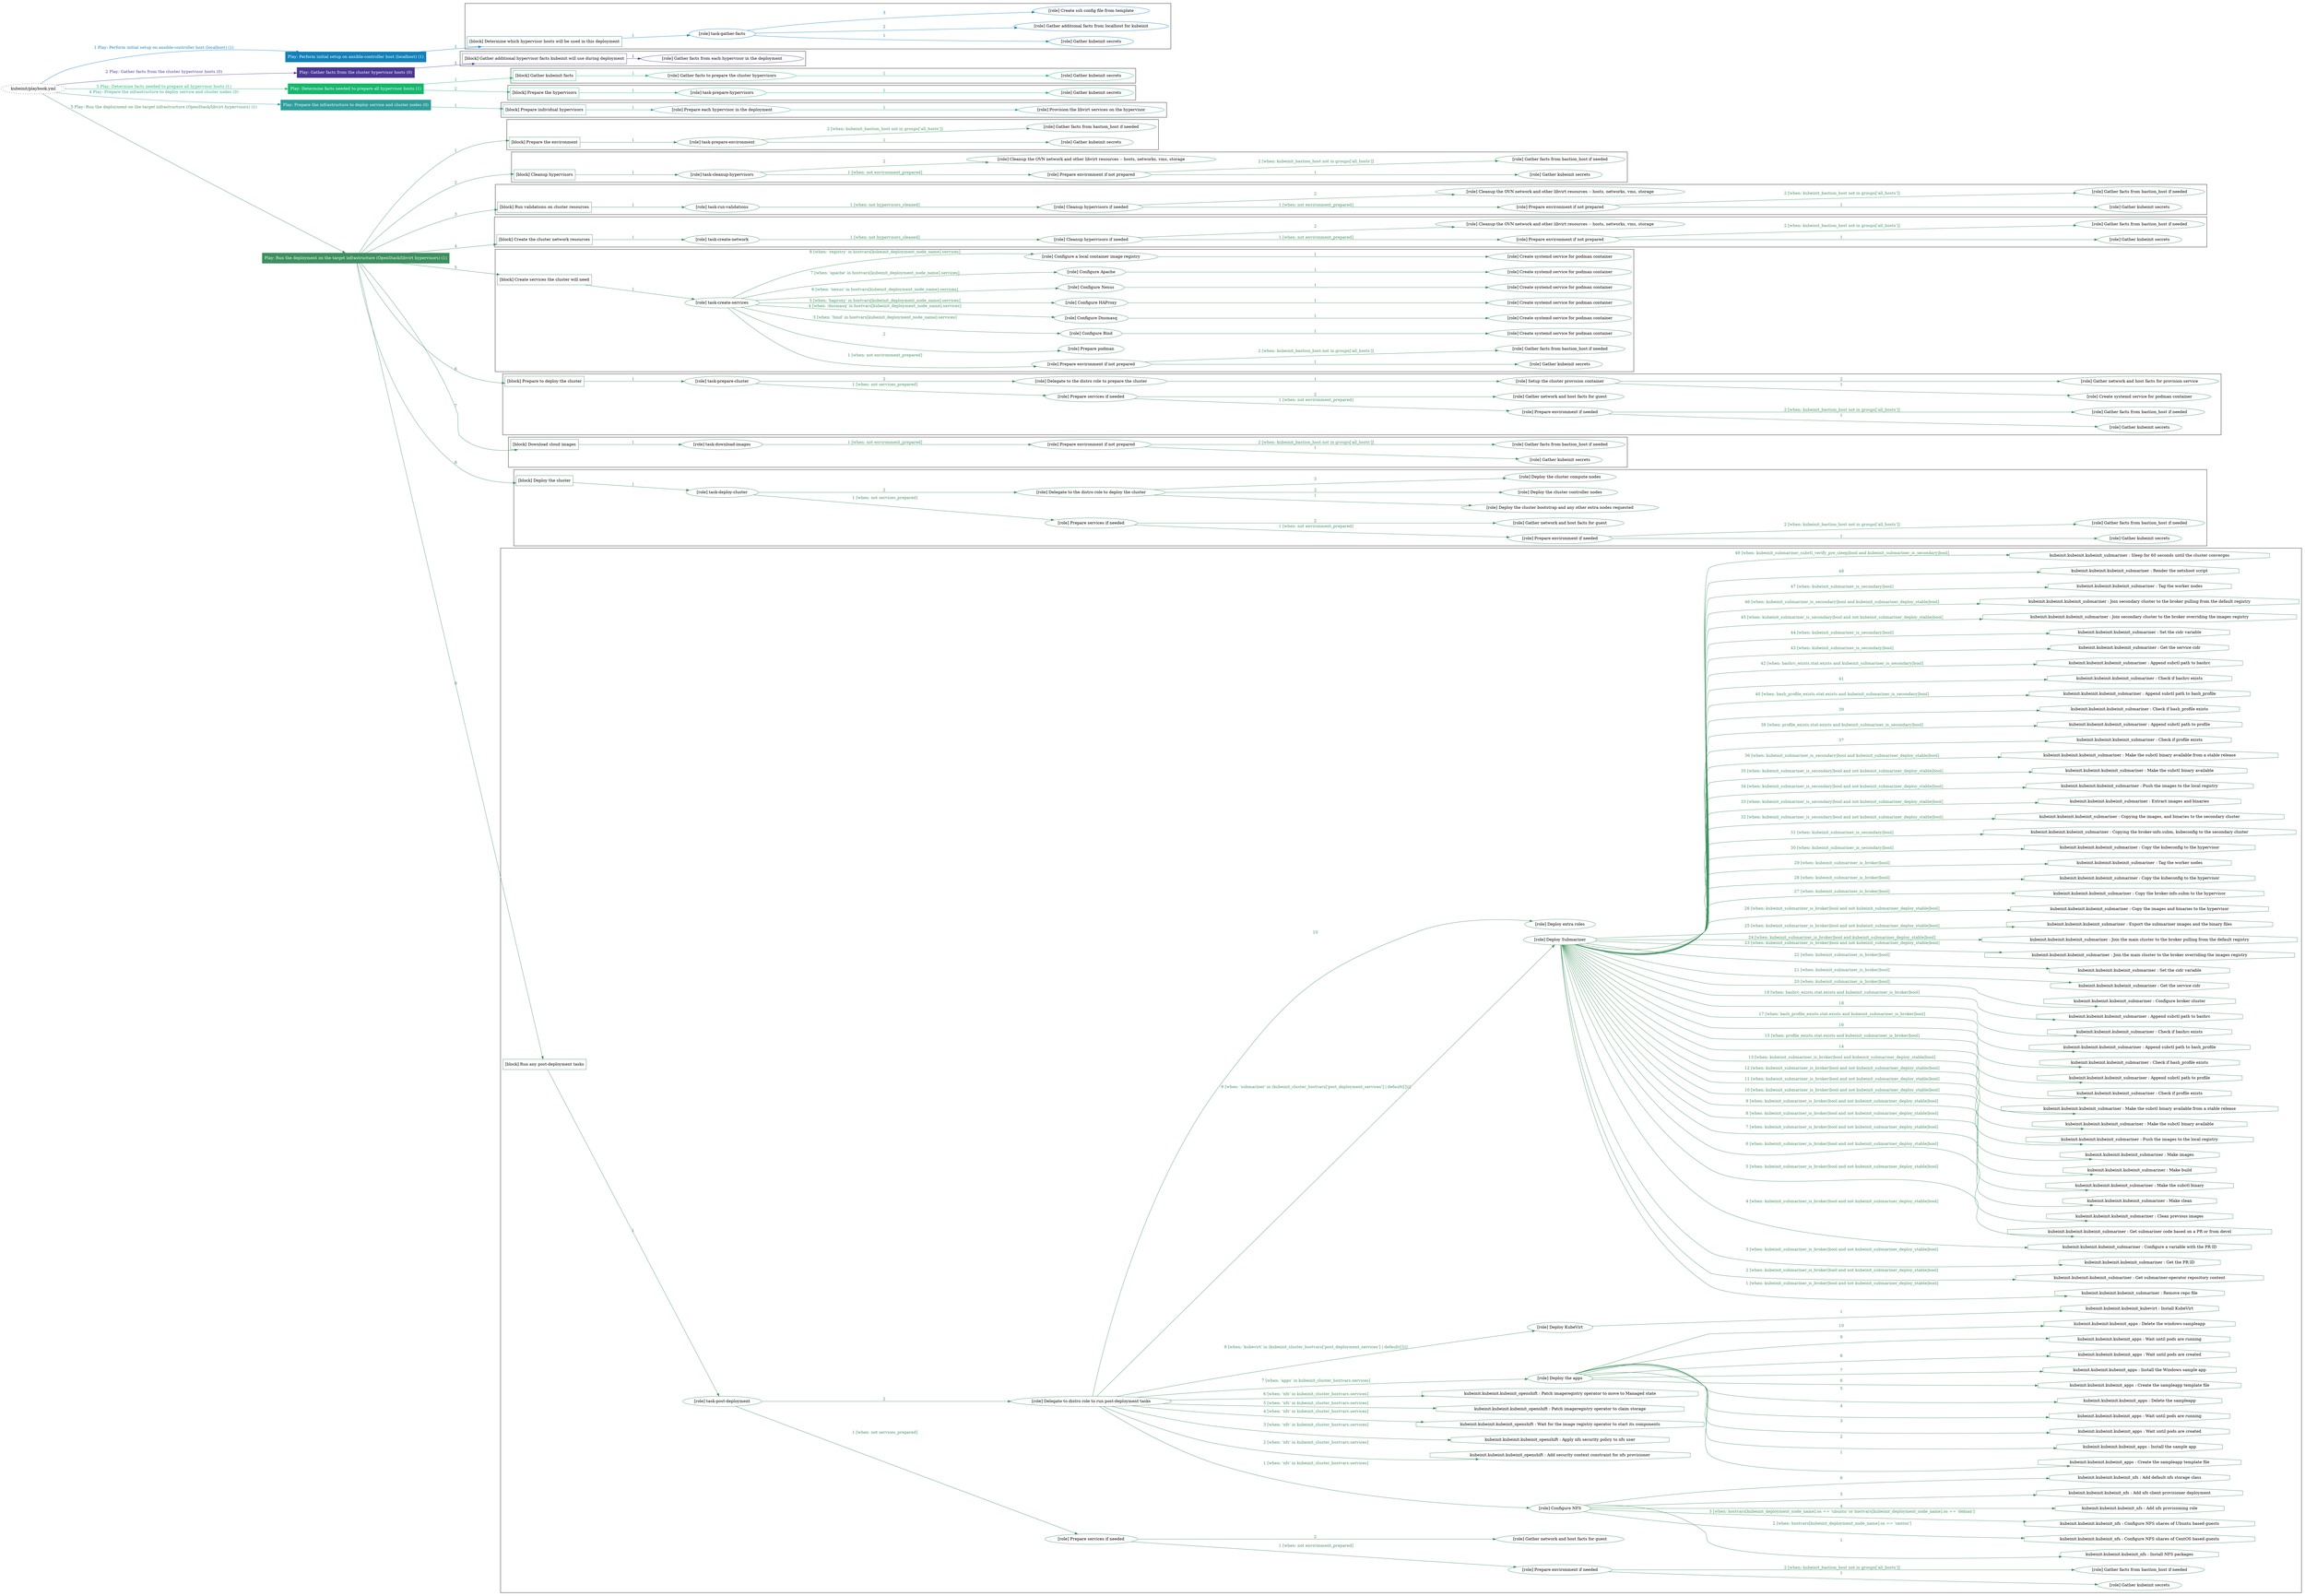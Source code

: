 digraph {
	graph [concentrate=true ordering=in rankdir=LR ratio=fill]
	edge [esep=5 sep=10]
	"kubeinit/playbook.yml" [URL="/home/runner/work/kubeinit/kubeinit/kubeinit/playbook.yml" id=playbook_8975c79b style=dotted]
	"kubeinit/playbook.yml" -> play_f4064657 [label="1 Play: Perform initial setup on ansible-controller host (localhost) (1)" color="#1181bb" fontcolor="#1181bb" id=edge_play_f4064657 labeltooltip="1 Play: Perform initial setup on ansible-controller host (localhost) (1)" tooltip="1 Play: Perform initial setup on ansible-controller host (localhost) (1)"]
	subgraph "Play: Perform initial setup on ansible-controller host (localhost) (1)" {
		play_f4064657 [label="Play: Perform initial setup on ansible-controller host (localhost) (1)" URL="/home/runner/work/kubeinit/kubeinit/kubeinit/playbook.yml" color="#1181bb" fontcolor="#ffffff" id=play_f4064657 shape=box style=filled tooltip=localhost]
		play_f4064657 -> block_51193703 [label=1 color="#1181bb" fontcolor="#1181bb" id=edge_block_51193703 labeltooltip=1 tooltip=1]
		subgraph cluster_block_51193703 {
			block_51193703 [label="[block] Determine which hypervisor hosts will be used in this deployment" URL="/home/runner/work/kubeinit/kubeinit/kubeinit/playbook.yml" color="#1181bb" id=block_51193703 labeltooltip="Determine which hypervisor hosts will be used in this deployment" shape=box tooltip="Determine which hypervisor hosts will be used in this deployment"]
			block_51193703 -> role_93fb5f4b [label="1 " color="#1181bb" fontcolor="#1181bb" id=edge_role_93fb5f4b labeltooltip="1 " tooltip="1 "]
			subgraph "task-gather-facts" {
				role_93fb5f4b [label="[role] task-gather-facts" URL="/home/runner/work/kubeinit/kubeinit/kubeinit/playbook.yml" color="#1181bb" id=role_93fb5f4b tooltip="task-gather-facts"]
				role_93fb5f4b -> role_43a8dd1f [label="1 " color="#1181bb" fontcolor="#1181bb" id=edge_role_43a8dd1f labeltooltip="1 " tooltip="1 "]
				subgraph "Gather kubeinit secrets" {
					role_43a8dd1f [label="[role] Gather kubeinit secrets" URL="/home/runner/.ansible/collections/ansible_collections/kubeinit/kubeinit/roles/kubeinit_prepare/tasks/build_hypervisors_group.yml" color="#1181bb" id=role_43a8dd1f tooltip="Gather kubeinit secrets"]
				}
				role_93fb5f4b -> role_e94e74b0 [label="2 " color="#1181bb" fontcolor="#1181bb" id=edge_role_e94e74b0 labeltooltip="2 " tooltip="2 "]
				subgraph "Gather additional facts from localhost for kubeinit" {
					role_e94e74b0 [label="[role] Gather additional facts from localhost for kubeinit" URL="/home/runner/.ansible/collections/ansible_collections/kubeinit/kubeinit/roles/kubeinit_prepare/tasks/build_hypervisors_group.yml" color="#1181bb" id=role_e94e74b0 tooltip="Gather additional facts from localhost for kubeinit"]
				}
				role_93fb5f4b -> role_91dd5063 [label="3 " color="#1181bb" fontcolor="#1181bb" id=edge_role_91dd5063 labeltooltip="3 " tooltip="3 "]
				subgraph "Create ssh config file from template" {
					role_91dd5063 [label="[role] Create ssh config file from template" URL="/home/runner/.ansible/collections/ansible_collections/kubeinit/kubeinit/roles/kubeinit_prepare/tasks/build_hypervisors_group.yml" color="#1181bb" id=role_91dd5063 tooltip="Create ssh config file from template"]
				}
			}
		}
	}
	"kubeinit/playbook.yml" -> play_2494e18e [label="2 Play: Gather facts from the cluster hypervisor hosts (0)" color="#4a3795" fontcolor="#4a3795" id=edge_play_2494e18e labeltooltip="2 Play: Gather facts from the cluster hypervisor hosts (0)" tooltip="2 Play: Gather facts from the cluster hypervisor hosts (0)"]
	subgraph "Play: Gather facts from the cluster hypervisor hosts (0)" {
		play_2494e18e [label="Play: Gather facts from the cluster hypervisor hosts (0)" URL="/home/runner/work/kubeinit/kubeinit/kubeinit/playbook.yml" color="#4a3795" fontcolor="#ffffff" id=play_2494e18e shape=box style=filled tooltip="Play: Gather facts from the cluster hypervisor hosts (0)"]
		play_2494e18e -> block_29fe60d3 [label=1 color="#4a3795" fontcolor="#4a3795" id=edge_block_29fe60d3 labeltooltip=1 tooltip=1]
		subgraph cluster_block_29fe60d3 {
			block_29fe60d3 [label="[block] Gather additional hypervisor facts kubeinit will use during deployment" URL="/home/runner/work/kubeinit/kubeinit/kubeinit/playbook.yml" color="#4a3795" id=block_29fe60d3 labeltooltip="Gather additional hypervisor facts kubeinit will use during deployment" shape=box tooltip="Gather additional hypervisor facts kubeinit will use during deployment"]
			block_29fe60d3 -> role_839fd667 [label="1 " color="#4a3795" fontcolor="#4a3795" id=edge_role_839fd667 labeltooltip="1 " tooltip="1 "]
			subgraph "Gather facts from each hypervisor in the deployment" {
				role_839fd667 [label="[role] Gather facts from each hypervisor in the deployment" URL="/home/runner/work/kubeinit/kubeinit/kubeinit/playbook.yml" color="#4a3795" id=role_839fd667 tooltip="Gather facts from each hypervisor in the deployment"]
			}
		}
	}
	"kubeinit/playbook.yml" -> play_3b65241f [label="3 Play: Determine facts needed to prepare all hypervisor hosts (1)" color="#15b76d" fontcolor="#15b76d" id=edge_play_3b65241f labeltooltip="3 Play: Determine facts needed to prepare all hypervisor hosts (1)" tooltip="3 Play: Determine facts needed to prepare all hypervisor hosts (1)"]
	subgraph "Play: Determine facts needed to prepare all hypervisor hosts (1)" {
		play_3b65241f [label="Play: Determine facts needed to prepare all hypervisor hosts (1)" URL="/home/runner/work/kubeinit/kubeinit/kubeinit/playbook.yml" color="#15b76d" fontcolor="#ffffff" id=play_3b65241f shape=box style=filled tooltip=localhost]
		play_3b65241f -> block_f33e18bb [label=1 color="#15b76d" fontcolor="#15b76d" id=edge_block_f33e18bb labeltooltip=1 tooltip=1]
		subgraph cluster_block_f33e18bb {
			block_f33e18bb [label="[block] Gather kubeinit facts" URL="/home/runner/work/kubeinit/kubeinit/kubeinit/playbook.yml" color="#15b76d" id=block_f33e18bb labeltooltip="Gather kubeinit facts" shape=box tooltip="Gather kubeinit facts"]
			block_f33e18bb -> role_0000f740 [label="1 " color="#15b76d" fontcolor="#15b76d" id=edge_role_0000f740 labeltooltip="1 " tooltip="1 "]
			subgraph "Gather facts to prepare the cluster hypervisors" {
				role_0000f740 [label="[role] Gather facts to prepare the cluster hypervisors" URL="/home/runner/work/kubeinit/kubeinit/kubeinit/playbook.yml" color="#15b76d" id=role_0000f740 tooltip="Gather facts to prepare the cluster hypervisors"]
				role_0000f740 -> role_b601adad [label="1 " color="#15b76d" fontcolor="#15b76d" id=edge_role_b601adad labeltooltip="1 " tooltip="1 "]
				subgraph "Gather kubeinit secrets" {
					role_b601adad [label="[role] Gather kubeinit secrets" URL="/home/runner/.ansible/collections/ansible_collections/kubeinit/kubeinit/roles/kubeinit_prepare/tasks/gather_kubeinit_facts.yml" color="#15b76d" id=role_b601adad tooltip="Gather kubeinit secrets"]
				}
			}
		}
		play_3b65241f -> block_f345c012 [label=2 color="#15b76d" fontcolor="#15b76d" id=edge_block_f345c012 labeltooltip=2 tooltip=2]
		subgraph cluster_block_f345c012 {
			block_f345c012 [label="[block] Prepare the hypervisors" URL="/home/runner/work/kubeinit/kubeinit/kubeinit/playbook.yml" color="#15b76d" id=block_f345c012 labeltooltip="Prepare the hypervisors" shape=box tooltip="Prepare the hypervisors"]
			block_f345c012 -> role_db40117b [label="1 " color="#15b76d" fontcolor="#15b76d" id=edge_role_db40117b labeltooltip="1 " tooltip="1 "]
			subgraph "task-prepare-hypervisors" {
				role_db40117b [label="[role] task-prepare-hypervisors" URL="/home/runner/work/kubeinit/kubeinit/kubeinit/playbook.yml" color="#15b76d" id=role_db40117b tooltip="task-prepare-hypervisors"]
				role_db40117b -> role_c01ebeb9 [label="1 " color="#15b76d" fontcolor="#15b76d" id=edge_role_c01ebeb9 labeltooltip="1 " tooltip="1 "]
				subgraph "Gather kubeinit secrets" {
					role_c01ebeb9 [label="[role] Gather kubeinit secrets" URL="/home/runner/.ansible/collections/ansible_collections/kubeinit/kubeinit/roles/kubeinit_prepare/tasks/gather_kubeinit_facts.yml" color="#15b76d" id=role_c01ebeb9 tooltip="Gather kubeinit secrets"]
				}
			}
		}
	}
	"kubeinit/playbook.yml" -> play_918243e0 [label="4 Play: Prepare the infrastructure to deploy service and cluster nodes (0)" color="#2e9e9b" fontcolor="#2e9e9b" id=edge_play_918243e0 labeltooltip="4 Play: Prepare the infrastructure to deploy service and cluster nodes (0)" tooltip="4 Play: Prepare the infrastructure to deploy service and cluster nodes (0)"]
	subgraph "Play: Prepare the infrastructure to deploy service and cluster nodes (0)" {
		play_918243e0 [label="Play: Prepare the infrastructure to deploy service and cluster nodes (0)" URL="/home/runner/work/kubeinit/kubeinit/kubeinit/playbook.yml" color="#2e9e9b" fontcolor="#ffffff" id=play_918243e0 shape=box style=filled tooltip="Play: Prepare the infrastructure to deploy service and cluster nodes (0)"]
		play_918243e0 -> block_e1284dfc [label=1 color="#2e9e9b" fontcolor="#2e9e9b" id=edge_block_e1284dfc labeltooltip=1 tooltip=1]
		subgraph cluster_block_e1284dfc {
			block_e1284dfc [label="[block] Prepare individual hypervisors" URL="/home/runner/work/kubeinit/kubeinit/kubeinit/playbook.yml" color="#2e9e9b" id=block_e1284dfc labeltooltip="Prepare individual hypervisors" shape=box tooltip="Prepare individual hypervisors"]
			block_e1284dfc -> role_c259cc40 [label="1 " color="#2e9e9b" fontcolor="#2e9e9b" id=edge_role_c259cc40 labeltooltip="1 " tooltip="1 "]
			subgraph "Prepare each hypervisor in the deployment" {
				role_c259cc40 [label="[role] Prepare each hypervisor in the deployment" URL="/home/runner/work/kubeinit/kubeinit/kubeinit/playbook.yml" color="#2e9e9b" id=role_c259cc40 tooltip="Prepare each hypervisor in the deployment"]
				role_c259cc40 -> role_40c3c33a [label="1 " color="#2e9e9b" fontcolor="#2e9e9b" id=edge_role_40c3c33a labeltooltip="1 " tooltip="1 "]
				subgraph "Provision the libvirt services on the hypervisor" {
					role_40c3c33a [label="[role] Provision the libvirt services on the hypervisor" URL="/home/runner/.ansible/collections/ansible_collections/kubeinit/kubeinit/roles/kubeinit_prepare/tasks/prepare_hypervisor.yml" color="#2e9e9b" id=role_40c3c33a tooltip="Provision the libvirt services on the hypervisor"]
				}
			}
		}
	}
	"kubeinit/playbook.yml" -> play_2c20de0a [label="5 Play: Run the deployment on the target infrastructure (OpenStack/libvirt hypervisors) (1)" color="#3c905d" fontcolor="#3c905d" id=edge_play_2c20de0a labeltooltip="5 Play: Run the deployment on the target infrastructure (OpenStack/libvirt hypervisors) (1)" tooltip="5 Play: Run the deployment on the target infrastructure (OpenStack/libvirt hypervisors) (1)"]
	subgraph "Play: Run the deployment on the target infrastructure (OpenStack/libvirt hypervisors) (1)" {
		play_2c20de0a [label="Play: Run the deployment on the target infrastructure (OpenStack/libvirt hypervisors) (1)" URL="/home/runner/work/kubeinit/kubeinit/kubeinit/playbook.yml" color="#3c905d" fontcolor="#ffffff" id=play_2c20de0a shape=box style=filled tooltip=localhost]
		play_2c20de0a -> block_ce961380 [label=1 color="#3c905d" fontcolor="#3c905d" id=edge_block_ce961380 labeltooltip=1 tooltip=1]
		subgraph cluster_block_ce961380 {
			block_ce961380 [label="[block] Prepare the environment" URL="/home/runner/work/kubeinit/kubeinit/kubeinit/playbook.yml" color="#3c905d" id=block_ce961380 labeltooltip="Prepare the environment" shape=box tooltip="Prepare the environment"]
			block_ce961380 -> role_40a43be7 [label="1 " color="#3c905d" fontcolor="#3c905d" id=edge_role_40a43be7 labeltooltip="1 " tooltip="1 "]
			subgraph "task-prepare-environment" {
				role_40a43be7 [label="[role] task-prepare-environment" URL="/home/runner/work/kubeinit/kubeinit/kubeinit/playbook.yml" color="#3c905d" id=role_40a43be7 tooltip="task-prepare-environment"]
				role_40a43be7 -> role_e7520fe2 [label="1 " color="#3c905d" fontcolor="#3c905d" id=edge_role_e7520fe2 labeltooltip="1 " tooltip="1 "]
				subgraph "Gather kubeinit secrets" {
					role_e7520fe2 [label="[role] Gather kubeinit secrets" URL="/home/runner/.ansible/collections/ansible_collections/kubeinit/kubeinit/roles/kubeinit_prepare/tasks/gather_kubeinit_facts.yml" color="#3c905d" id=role_e7520fe2 tooltip="Gather kubeinit secrets"]
				}
				role_40a43be7 -> role_a4d957a3 [label="2 [when: kubeinit_bastion_host not in groups['all_hosts']]" color="#3c905d" fontcolor="#3c905d" id=edge_role_a4d957a3 labeltooltip="2 [when: kubeinit_bastion_host not in groups['all_hosts']]" tooltip="2 [when: kubeinit_bastion_host not in groups['all_hosts']]"]
				subgraph "Gather facts from bastion_host if needed" {
					role_a4d957a3 [label="[role] Gather facts from bastion_host if needed" URL="/home/runner/.ansible/collections/ansible_collections/kubeinit/kubeinit/roles/kubeinit_prepare/tasks/main.yml" color="#3c905d" id=role_a4d957a3 tooltip="Gather facts from bastion_host if needed"]
				}
			}
		}
		play_2c20de0a -> block_e550dca6 [label=2 color="#3c905d" fontcolor="#3c905d" id=edge_block_e550dca6 labeltooltip=2 tooltip=2]
		subgraph cluster_block_e550dca6 {
			block_e550dca6 [label="[block] Cleanup hypervisors" URL="/home/runner/work/kubeinit/kubeinit/kubeinit/playbook.yml" color="#3c905d" id=block_e550dca6 labeltooltip="Cleanup hypervisors" shape=box tooltip="Cleanup hypervisors"]
			block_e550dca6 -> role_a487e77f [label="1 " color="#3c905d" fontcolor="#3c905d" id=edge_role_a487e77f labeltooltip="1 " tooltip="1 "]
			subgraph "task-cleanup-hypervisors" {
				role_a487e77f [label="[role] task-cleanup-hypervisors" URL="/home/runner/work/kubeinit/kubeinit/kubeinit/playbook.yml" color="#3c905d" id=role_a487e77f tooltip="task-cleanup-hypervisors"]
				role_a487e77f -> role_b6d7ecbc [label="1 [when: not environment_prepared]" color="#3c905d" fontcolor="#3c905d" id=edge_role_b6d7ecbc labeltooltip="1 [when: not environment_prepared]" tooltip="1 [when: not environment_prepared]"]
				subgraph "Prepare environment if not prepared" {
					role_b6d7ecbc [label="[role] Prepare environment if not prepared" URL="/home/runner/.ansible/collections/ansible_collections/kubeinit/kubeinit/roles/kubeinit_libvirt/tasks/cleanup_hypervisors.yml" color="#3c905d" id=role_b6d7ecbc tooltip="Prepare environment if not prepared"]
					role_b6d7ecbc -> role_7dfec47c [label="1 " color="#3c905d" fontcolor="#3c905d" id=edge_role_7dfec47c labeltooltip="1 " tooltip="1 "]
					subgraph "Gather kubeinit secrets" {
						role_7dfec47c [label="[role] Gather kubeinit secrets" URL="/home/runner/.ansible/collections/ansible_collections/kubeinit/kubeinit/roles/kubeinit_prepare/tasks/gather_kubeinit_facts.yml" color="#3c905d" id=role_7dfec47c tooltip="Gather kubeinit secrets"]
					}
					role_b6d7ecbc -> role_1c9d0347 [label="2 [when: kubeinit_bastion_host not in groups['all_hosts']]" color="#3c905d" fontcolor="#3c905d" id=edge_role_1c9d0347 labeltooltip="2 [when: kubeinit_bastion_host not in groups['all_hosts']]" tooltip="2 [when: kubeinit_bastion_host not in groups['all_hosts']]"]
					subgraph "Gather facts from bastion_host if needed" {
						role_1c9d0347 [label="[role] Gather facts from bastion_host if needed" URL="/home/runner/.ansible/collections/ansible_collections/kubeinit/kubeinit/roles/kubeinit_prepare/tasks/main.yml" color="#3c905d" id=role_1c9d0347 tooltip="Gather facts from bastion_host if needed"]
					}
				}
				role_a487e77f -> role_bd9e69a2 [label="2 " color="#3c905d" fontcolor="#3c905d" id=edge_role_bd9e69a2 labeltooltip="2 " tooltip="2 "]
				subgraph "Cleanup the OVN network and other libvirt resources -- hosts, networks, vms, storage" {
					role_bd9e69a2 [label="[role] Cleanup the OVN network and other libvirt resources -- hosts, networks, vms, storage" URL="/home/runner/.ansible/collections/ansible_collections/kubeinit/kubeinit/roles/kubeinit_libvirt/tasks/cleanup_hypervisors.yml" color="#3c905d" id=role_bd9e69a2 tooltip="Cleanup the OVN network and other libvirt resources -- hosts, networks, vms, storage"]
				}
			}
		}
		play_2c20de0a -> block_33446781 [label=3 color="#3c905d" fontcolor="#3c905d" id=edge_block_33446781 labeltooltip=3 tooltip=3]
		subgraph cluster_block_33446781 {
			block_33446781 [label="[block] Run validations on cluster resources" URL="/home/runner/work/kubeinit/kubeinit/kubeinit/playbook.yml" color="#3c905d" id=block_33446781 labeltooltip="Run validations on cluster resources" shape=box tooltip="Run validations on cluster resources"]
			block_33446781 -> role_567c76e3 [label="1 " color="#3c905d" fontcolor="#3c905d" id=edge_role_567c76e3 labeltooltip="1 " tooltip="1 "]
			subgraph "task-run-validations" {
				role_567c76e3 [label="[role] task-run-validations" URL="/home/runner/work/kubeinit/kubeinit/kubeinit/playbook.yml" color="#3c905d" id=role_567c76e3 tooltip="task-run-validations"]
				role_567c76e3 -> role_20adfbcb [label="1 [when: not hypervisors_cleaned]" color="#3c905d" fontcolor="#3c905d" id=edge_role_20adfbcb labeltooltip="1 [when: not hypervisors_cleaned]" tooltip="1 [when: not hypervisors_cleaned]"]
				subgraph "Cleanup hypervisors if needed" {
					role_20adfbcb [label="[role] Cleanup hypervisors if needed" URL="/home/runner/.ansible/collections/ansible_collections/kubeinit/kubeinit/roles/kubeinit_validations/tasks/main.yml" color="#3c905d" id=role_20adfbcb tooltip="Cleanup hypervisors if needed"]
					role_20adfbcb -> role_e116eae5 [label="1 [when: not environment_prepared]" color="#3c905d" fontcolor="#3c905d" id=edge_role_e116eae5 labeltooltip="1 [when: not environment_prepared]" tooltip="1 [when: not environment_prepared]"]
					subgraph "Prepare environment if not prepared" {
						role_e116eae5 [label="[role] Prepare environment if not prepared" URL="/home/runner/.ansible/collections/ansible_collections/kubeinit/kubeinit/roles/kubeinit_libvirt/tasks/cleanup_hypervisors.yml" color="#3c905d" id=role_e116eae5 tooltip="Prepare environment if not prepared"]
						role_e116eae5 -> role_094f7be2 [label="1 " color="#3c905d" fontcolor="#3c905d" id=edge_role_094f7be2 labeltooltip="1 " tooltip="1 "]
						subgraph "Gather kubeinit secrets" {
							role_094f7be2 [label="[role] Gather kubeinit secrets" URL="/home/runner/.ansible/collections/ansible_collections/kubeinit/kubeinit/roles/kubeinit_prepare/tasks/gather_kubeinit_facts.yml" color="#3c905d" id=role_094f7be2 tooltip="Gather kubeinit secrets"]
						}
						role_e116eae5 -> role_89200501 [label="2 [when: kubeinit_bastion_host not in groups['all_hosts']]" color="#3c905d" fontcolor="#3c905d" id=edge_role_89200501 labeltooltip="2 [when: kubeinit_bastion_host not in groups['all_hosts']]" tooltip="2 [when: kubeinit_bastion_host not in groups['all_hosts']]"]
						subgraph "Gather facts from bastion_host if needed" {
							role_89200501 [label="[role] Gather facts from bastion_host if needed" URL="/home/runner/.ansible/collections/ansible_collections/kubeinit/kubeinit/roles/kubeinit_prepare/tasks/main.yml" color="#3c905d" id=role_89200501 tooltip="Gather facts from bastion_host if needed"]
						}
					}
					role_20adfbcb -> role_0e3ea400 [label="2 " color="#3c905d" fontcolor="#3c905d" id=edge_role_0e3ea400 labeltooltip="2 " tooltip="2 "]
					subgraph "Cleanup the OVN network and other libvirt resources -- hosts, networks, vms, storage" {
						role_0e3ea400 [label="[role] Cleanup the OVN network and other libvirt resources -- hosts, networks, vms, storage" URL="/home/runner/.ansible/collections/ansible_collections/kubeinit/kubeinit/roles/kubeinit_libvirt/tasks/cleanup_hypervisors.yml" color="#3c905d" id=role_0e3ea400 tooltip="Cleanup the OVN network and other libvirt resources -- hosts, networks, vms, storage"]
					}
				}
			}
		}
		play_2c20de0a -> block_fa18738e [label=4 color="#3c905d" fontcolor="#3c905d" id=edge_block_fa18738e labeltooltip=4 tooltip=4]
		subgraph cluster_block_fa18738e {
			block_fa18738e [label="[block] Create the cluster network resources" URL="/home/runner/work/kubeinit/kubeinit/kubeinit/playbook.yml" color="#3c905d" id=block_fa18738e labeltooltip="Create the cluster network resources" shape=box tooltip="Create the cluster network resources"]
			block_fa18738e -> role_18b9f300 [label="1 " color="#3c905d" fontcolor="#3c905d" id=edge_role_18b9f300 labeltooltip="1 " tooltip="1 "]
			subgraph "task-create-network" {
				role_18b9f300 [label="[role] task-create-network" URL="/home/runner/work/kubeinit/kubeinit/kubeinit/playbook.yml" color="#3c905d" id=role_18b9f300 tooltip="task-create-network"]
				role_18b9f300 -> role_1a49986b [label="1 [when: not hypervisors_cleaned]" color="#3c905d" fontcolor="#3c905d" id=edge_role_1a49986b labeltooltip="1 [when: not hypervisors_cleaned]" tooltip="1 [when: not hypervisors_cleaned]"]
				subgraph "Cleanup hypervisors if needed" {
					role_1a49986b [label="[role] Cleanup hypervisors if needed" URL="/home/runner/.ansible/collections/ansible_collections/kubeinit/kubeinit/roles/kubeinit_libvirt/tasks/create_network.yml" color="#3c905d" id=role_1a49986b tooltip="Cleanup hypervisors if needed"]
					role_1a49986b -> role_07e40b7f [label="1 [when: not environment_prepared]" color="#3c905d" fontcolor="#3c905d" id=edge_role_07e40b7f labeltooltip="1 [when: not environment_prepared]" tooltip="1 [when: not environment_prepared]"]
					subgraph "Prepare environment if not prepared" {
						role_07e40b7f [label="[role] Prepare environment if not prepared" URL="/home/runner/.ansible/collections/ansible_collections/kubeinit/kubeinit/roles/kubeinit_libvirt/tasks/cleanup_hypervisors.yml" color="#3c905d" id=role_07e40b7f tooltip="Prepare environment if not prepared"]
						role_07e40b7f -> role_f4e30fe4 [label="1 " color="#3c905d" fontcolor="#3c905d" id=edge_role_f4e30fe4 labeltooltip="1 " tooltip="1 "]
						subgraph "Gather kubeinit secrets" {
							role_f4e30fe4 [label="[role] Gather kubeinit secrets" URL="/home/runner/.ansible/collections/ansible_collections/kubeinit/kubeinit/roles/kubeinit_prepare/tasks/gather_kubeinit_facts.yml" color="#3c905d" id=role_f4e30fe4 tooltip="Gather kubeinit secrets"]
						}
						role_07e40b7f -> role_459adc0c [label="2 [when: kubeinit_bastion_host not in groups['all_hosts']]" color="#3c905d" fontcolor="#3c905d" id=edge_role_459adc0c labeltooltip="2 [when: kubeinit_bastion_host not in groups['all_hosts']]" tooltip="2 [when: kubeinit_bastion_host not in groups['all_hosts']]"]
						subgraph "Gather facts from bastion_host if needed" {
							role_459adc0c [label="[role] Gather facts from bastion_host if needed" URL="/home/runner/.ansible/collections/ansible_collections/kubeinit/kubeinit/roles/kubeinit_prepare/tasks/main.yml" color="#3c905d" id=role_459adc0c tooltip="Gather facts from bastion_host if needed"]
						}
					}
					role_1a49986b -> role_3faef648 [label="2 " color="#3c905d" fontcolor="#3c905d" id=edge_role_3faef648 labeltooltip="2 " tooltip="2 "]
					subgraph "Cleanup the OVN network and other libvirt resources -- hosts, networks, vms, storage" {
						role_3faef648 [label="[role] Cleanup the OVN network and other libvirt resources -- hosts, networks, vms, storage" URL="/home/runner/.ansible/collections/ansible_collections/kubeinit/kubeinit/roles/kubeinit_libvirt/tasks/cleanup_hypervisors.yml" color="#3c905d" id=role_3faef648 tooltip="Cleanup the OVN network and other libvirt resources -- hosts, networks, vms, storage"]
					}
				}
			}
		}
		play_2c20de0a -> block_aa600feb [label=5 color="#3c905d" fontcolor="#3c905d" id=edge_block_aa600feb labeltooltip=5 tooltip=5]
		subgraph cluster_block_aa600feb {
			block_aa600feb [label="[block] Create services the cluster will need" URL="/home/runner/work/kubeinit/kubeinit/kubeinit/playbook.yml" color="#3c905d" id=block_aa600feb labeltooltip="Create services the cluster will need" shape=box tooltip="Create services the cluster will need"]
			block_aa600feb -> role_bc25f1b4 [label="1 " color="#3c905d" fontcolor="#3c905d" id=edge_role_bc25f1b4 labeltooltip="1 " tooltip="1 "]
			subgraph "task-create-services" {
				role_bc25f1b4 [label="[role] task-create-services" URL="/home/runner/work/kubeinit/kubeinit/kubeinit/playbook.yml" color="#3c905d" id=role_bc25f1b4 tooltip="task-create-services"]
				role_bc25f1b4 -> role_80cde1a3 [label="1 [when: not environment_prepared]" color="#3c905d" fontcolor="#3c905d" id=edge_role_80cde1a3 labeltooltip="1 [when: not environment_prepared]" tooltip="1 [when: not environment_prepared]"]
				subgraph "Prepare environment if not prepared" {
					role_80cde1a3 [label="[role] Prepare environment if not prepared" URL="/home/runner/.ansible/collections/ansible_collections/kubeinit/kubeinit/roles/kubeinit_services/tasks/main.yml" color="#3c905d" id=role_80cde1a3 tooltip="Prepare environment if not prepared"]
					role_80cde1a3 -> role_18c385d0 [label="1 " color="#3c905d" fontcolor="#3c905d" id=edge_role_18c385d0 labeltooltip="1 " tooltip="1 "]
					subgraph "Gather kubeinit secrets" {
						role_18c385d0 [label="[role] Gather kubeinit secrets" URL="/home/runner/.ansible/collections/ansible_collections/kubeinit/kubeinit/roles/kubeinit_prepare/tasks/gather_kubeinit_facts.yml" color="#3c905d" id=role_18c385d0 tooltip="Gather kubeinit secrets"]
					}
					role_80cde1a3 -> role_ec78db70 [label="2 [when: kubeinit_bastion_host not in groups['all_hosts']]" color="#3c905d" fontcolor="#3c905d" id=edge_role_ec78db70 labeltooltip="2 [when: kubeinit_bastion_host not in groups['all_hosts']]" tooltip="2 [when: kubeinit_bastion_host not in groups['all_hosts']]"]
					subgraph "Gather facts from bastion_host if needed" {
						role_ec78db70 [label="[role] Gather facts from bastion_host if needed" URL="/home/runner/.ansible/collections/ansible_collections/kubeinit/kubeinit/roles/kubeinit_prepare/tasks/main.yml" color="#3c905d" id=role_ec78db70 tooltip="Gather facts from bastion_host if needed"]
					}
				}
				role_bc25f1b4 -> role_37cd59ae [label="2 " color="#3c905d" fontcolor="#3c905d" id=edge_role_37cd59ae labeltooltip="2 " tooltip="2 "]
				subgraph "Prepare podman" {
					role_37cd59ae [label="[role] Prepare podman" URL="/home/runner/.ansible/collections/ansible_collections/kubeinit/kubeinit/roles/kubeinit_services/tasks/00_create_service_pod.yml" color="#3c905d" id=role_37cd59ae tooltip="Prepare podman"]
				}
				role_bc25f1b4 -> role_e0885ffd [label="3 [when: 'bind' in hostvars[kubeinit_deployment_node_name].services]" color="#3c905d" fontcolor="#3c905d" id=edge_role_e0885ffd labeltooltip="3 [when: 'bind' in hostvars[kubeinit_deployment_node_name].services]" tooltip="3 [when: 'bind' in hostvars[kubeinit_deployment_node_name].services]"]
				subgraph "Configure Bind" {
					role_e0885ffd [label="[role] Configure Bind" URL="/home/runner/.ansible/collections/ansible_collections/kubeinit/kubeinit/roles/kubeinit_services/tasks/start_services_containers.yml" color="#3c905d" id=role_e0885ffd tooltip="Configure Bind"]
					role_e0885ffd -> role_b37bda73 [label="1 " color="#3c905d" fontcolor="#3c905d" id=edge_role_b37bda73 labeltooltip="1 " tooltip="1 "]
					subgraph "Create systemd service for podman container" {
						role_b37bda73 [label="[role] Create systemd service for podman container" URL="/home/runner/.ansible/collections/ansible_collections/kubeinit/kubeinit/roles/kubeinit_bind/tasks/main.yml" color="#3c905d" id=role_b37bda73 tooltip="Create systemd service for podman container"]
					}
				}
				role_bc25f1b4 -> role_b152b69c [label="4 [when: 'dnsmasq' in hostvars[kubeinit_deployment_node_name].services]" color="#3c905d" fontcolor="#3c905d" id=edge_role_b152b69c labeltooltip="4 [when: 'dnsmasq' in hostvars[kubeinit_deployment_node_name].services]" tooltip="4 [when: 'dnsmasq' in hostvars[kubeinit_deployment_node_name].services]"]
				subgraph "Configure Dnsmasq" {
					role_b152b69c [label="[role] Configure Dnsmasq" URL="/home/runner/.ansible/collections/ansible_collections/kubeinit/kubeinit/roles/kubeinit_services/tasks/start_services_containers.yml" color="#3c905d" id=role_b152b69c tooltip="Configure Dnsmasq"]
					role_b152b69c -> role_34924c65 [label="1 " color="#3c905d" fontcolor="#3c905d" id=edge_role_34924c65 labeltooltip="1 " tooltip="1 "]
					subgraph "Create systemd service for podman container" {
						role_34924c65 [label="[role] Create systemd service for podman container" URL="/home/runner/.ansible/collections/ansible_collections/kubeinit/kubeinit/roles/kubeinit_dnsmasq/tasks/main.yml" color="#3c905d" id=role_34924c65 tooltip="Create systemd service for podman container"]
					}
				}
				role_bc25f1b4 -> role_dc53e122 [label="5 [when: 'haproxy' in hostvars[kubeinit_deployment_node_name].services]" color="#3c905d" fontcolor="#3c905d" id=edge_role_dc53e122 labeltooltip="5 [when: 'haproxy' in hostvars[kubeinit_deployment_node_name].services]" tooltip="5 [when: 'haproxy' in hostvars[kubeinit_deployment_node_name].services]"]
				subgraph "Configure HAProxy" {
					role_dc53e122 [label="[role] Configure HAProxy" URL="/home/runner/.ansible/collections/ansible_collections/kubeinit/kubeinit/roles/kubeinit_services/tasks/start_services_containers.yml" color="#3c905d" id=role_dc53e122 tooltip="Configure HAProxy"]
					role_dc53e122 -> role_c99a5ae7 [label="1 " color="#3c905d" fontcolor="#3c905d" id=edge_role_c99a5ae7 labeltooltip="1 " tooltip="1 "]
					subgraph "Create systemd service for podman container" {
						role_c99a5ae7 [label="[role] Create systemd service for podman container" URL="/home/runner/.ansible/collections/ansible_collections/kubeinit/kubeinit/roles/kubeinit_haproxy/tasks/main.yml" color="#3c905d" id=role_c99a5ae7 tooltip="Create systemd service for podman container"]
					}
				}
				role_bc25f1b4 -> role_31f76e93 [label="6 [when: 'nexus' in hostvars[kubeinit_deployment_node_name].services]" color="#3c905d" fontcolor="#3c905d" id=edge_role_31f76e93 labeltooltip="6 [when: 'nexus' in hostvars[kubeinit_deployment_node_name].services]" tooltip="6 [when: 'nexus' in hostvars[kubeinit_deployment_node_name].services]"]
				subgraph "Configure Nexus" {
					role_31f76e93 [label="[role] Configure Nexus" URL="/home/runner/.ansible/collections/ansible_collections/kubeinit/kubeinit/roles/kubeinit_services/tasks/start_services_containers.yml" color="#3c905d" id=role_31f76e93 tooltip="Configure Nexus"]
					role_31f76e93 -> role_8bec7742 [label="1 " color="#3c905d" fontcolor="#3c905d" id=edge_role_8bec7742 labeltooltip="1 " tooltip="1 "]
					subgraph "Create systemd service for podman container" {
						role_8bec7742 [label="[role] Create systemd service for podman container" URL="/home/runner/.ansible/collections/ansible_collections/kubeinit/kubeinit/roles/kubeinit_nexus/tasks/main.yml" color="#3c905d" id=role_8bec7742 tooltip="Create systemd service for podman container"]
					}
				}
				role_bc25f1b4 -> role_3040bf7c [label="7 [when: 'apache' in hostvars[kubeinit_deployment_node_name].services]" color="#3c905d" fontcolor="#3c905d" id=edge_role_3040bf7c labeltooltip="7 [when: 'apache' in hostvars[kubeinit_deployment_node_name].services]" tooltip="7 [when: 'apache' in hostvars[kubeinit_deployment_node_name].services]"]
				subgraph "Configure Apache" {
					role_3040bf7c [label="[role] Configure Apache" URL="/home/runner/.ansible/collections/ansible_collections/kubeinit/kubeinit/roles/kubeinit_services/tasks/start_services_containers.yml" color="#3c905d" id=role_3040bf7c tooltip="Configure Apache"]
					role_3040bf7c -> role_7991918e [label="1 " color="#3c905d" fontcolor="#3c905d" id=edge_role_7991918e labeltooltip="1 " tooltip="1 "]
					subgraph "Create systemd service for podman container" {
						role_7991918e [label="[role] Create systemd service for podman container" URL="/home/runner/.ansible/collections/ansible_collections/kubeinit/kubeinit/roles/kubeinit_apache/tasks/main.yml" color="#3c905d" id=role_7991918e tooltip="Create systemd service for podman container"]
					}
				}
				role_bc25f1b4 -> role_233278ab [label="8 [when: 'registry' in hostvars[kubeinit_deployment_node_name].services]" color="#3c905d" fontcolor="#3c905d" id=edge_role_233278ab labeltooltip="8 [when: 'registry' in hostvars[kubeinit_deployment_node_name].services]" tooltip="8 [when: 'registry' in hostvars[kubeinit_deployment_node_name].services]"]
				subgraph "Configure a local container image registry" {
					role_233278ab [label="[role] Configure a local container image registry" URL="/home/runner/.ansible/collections/ansible_collections/kubeinit/kubeinit/roles/kubeinit_services/tasks/start_services_containers.yml" color="#3c905d" id=role_233278ab tooltip="Configure a local container image registry"]
					role_233278ab -> role_b8a0a37d [label="1 " color="#3c905d" fontcolor="#3c905d" id=edge_role_b8a0a37d labeltooltip="1 " tooltip="1 "]
					subgraph "Create systemd service for podman container" {
						role_b8a0a37d [label="[role] Create systemd service for podman container" URL="/home/runner/.ansible/collections/ansible_collections/kubeinit/kubeinit/roles/kubeinit_registry/tasks/main.yml" color="#3c905d" id=role_b8a0a37d tooltip="Create systemd service for podman container"]
					}
				}
			}
		}
		play_2c20de0a -> block_6c44d8a7 [label=6 color="#3c905d" fontcolor="#3c905d" id=edge_block_6c44d8a7 labeltooltip=6 tooltip=6]
		subgraph cluster_block_6c44d8a7 {
			block_6c44d8a7 [label="[block] Prepare to deploy the cluster" URL="/home/runner/work/kubeinit/kubeinit/kubeinit/playbook.yml" color="#3c905d" id=block_6c44d8a7 labeltooltip="Prepare to deploy the cluster" shape=box tooltip="Prepare to deploy the cluster"]
			block_6c44d8a7 -> role_8a27a645 [label="1 " color="#3c905d" fontcolor="#3c905d" id=edge_role_8a27a645 labeltooltip="1 " tooltip="1 "]
			subgraph "task-prepare-cluster" {
				role_8a27a645 [label="[role] task-prepare-cluster" URL="/home/runner/work/kubeinit/kubeinit/kubeinit/playbook.yml" color="#3c905d" id=role_8a27a645 tooltip="task-prepare-cluster"]
				role_8a27a645 -> role_7947daff [label="1 [when: not services_prepared]" color="#3c905d" fontcolor="#3c905d" id=edge_role_7947daff labeltooltip="1 [when: not services_prepared]" tooltip="1 [when: not services_prepared]"]
				subgraph "Prepare services if needed" {
					role_7947daff [label="[role] Prepare services if needed" URL="/home/runner/.ansible/collections/ansible_collections/kubeinit/kubeinit/roles/kubeinit_prepare/tasks/prepare_cluster.yml" color="#3c905d" id=role_7947daff tooltip="Prepare services if needed"]
					role_7947daff -> role_b3b7a64d [label="1 [when: not environment_prepared]" color="#3c905d" fontcolor="#3c905d" id=edge_role_b3b7a64d labeltooltip="1 [when: not environment_prepared]" tooltip="1 [when: not environment_prepared]"]
					subgraph "Prepare environment if needed" {
						role_b3b7a64d [label="[role] Prepare environment if needed" URL="/home/runner/.ansible/collections/ansible_collections/kubeinit/kubeinit/roles/kubeinit_services/tasks/prepare_services.yml" color="#3c905d" id=role_b3b7a64d tooltip="Prepare environment if needed"]
						role_b3b7a64d -> role_c69ff4d7 [label="1 " color="#3c905d" fontcolor="#3c905d" id=edge_role_c69ff4d7 labeltooltip="1 " tooltip="1 "]
						subgraph "Gather kubeinit secrets" {
							role_c69ff4d7 [label="[role] Gather kubeinit secrets" URL="/home/runner/.ansible/collections/ansible_collections/kubeinit/kubeinit/roles/kubeinit_prepare/tasks/gather_kubeinit_facts.yml" color="#3c905d" id=role_c69ff4d7 tooltip="Gather kubeinit secrets"]
						}
						role_b3b7a64d -> role_a7c944b2 [label="2 [when: kubeinit_bastion_host not in groups['all_hosts']]" color="#3c905d" fontcolor="#3c905d" id=edge_role_a7c944b2 labeltooltip="2 [when: kubeinit_bastion_host not in groups['all_hosts']]" tooltip="2 [when: kubeinit_bastion_host not in groups['all_hosts']]"]
						subgraph "Gather facts from bastion_host if needed" {
							role_a7c944b2 [label="[role] Gather facts from bastion_host if needed" URL="/home/runner/.ansible/collections/ansible_collections/kubeinit/kubeinit/roles/kubeinit_prepare/tasks/main.yml" color="#3c905d" id=role_a7c944b2 tooltip="Gather facts from bastion_host if needed"]
						}
					}
					role_7947daff -> role_004eeeaf [label="2 " color="#3c905d" fontcolor="#3c905d" id=edge_role_004eeeaf labeltooltip="2 " tooltip="2 "]
					subgraph "Gather network and host facts for guest" {
						role_004eeeaf [label="[role] Gather network and host facts for guest" URL="/home/runner/.ansible/collections/ansible_collections/kubeinit/kubeinit/roles/kubeinit_services/tasks/prepare_services.yml" color="#3c905d" id=role_004eeeaf tooltip="Gather network and host facts for guest"]
					}
				}
				role_8a27a645 -> role_b61472cc [label="2 " color="#3c905d" fontcolor="#3c905d" id=edge_role_b61472cc labeltooltip="2 " tooltip="2 "]
				subgraph "Delegate to the distro role to prepare the cluster" {
					role_b61472cc [label="[role] Delegate to the distro role to prepare the cluster" URL="/home/runner/.ansible/collections/ansible_collections/kubeinit/kubeinit/roles/kubeinit_prepare/tasks/prepare_cluster.yml" color="#3c905d" id=role_b61472cc tooltip="Delegate to the distro role to prepare the cluster"]
					role_b61472cc -> role_c987fe7e [label="1 " color="#3c905d" fontcolor="#3c905d" id=edge_role_c987fe7e labeltooltip="1 " tooltip="1 "]
					subgraph "Setup the cluster provision container" {
						role_c987fe7e [label="[role] Setup the cluster provision container" URL="/home/runner/.ansible/collections/ansible_collections/kubeinit/kubeinit/roles/kubeinit_openshift/tasks/prepare_cluster.yml" color="#3c905d" id=role_c987fe7e tooltip="Setup the cluster provision container"]
						role_c987fe7e -> role_3f37f730 [label="1 " color="#3c905d" fontcolor="#3c905d" id=edge_role_3f37f730 labeltooltip="1 " tooltip="1 "]
						subgraph "Create systemd service for podman container" {
							role_3f37f730 [label="[role] Create systemd service for podman container" URL="/home/runner/.ansible/collections/ansible_collections/kubeinit/kubeinit/roles/kubeinit_services/tasks/create_provision_container.yml" color="#3c905d" id=role_3f37f730 tooltip="Create systemd service for podman container"]
						}
						role_c987fe7e -> role_4b83dc7f [label="2 " color="#3c905d" fontcolor="#3c905d" id=edge_role_4b83dc7f labeltooltip="2 " tooltip="2 "]
						subgraph "Gather network and host facts for provision service" {
							role_4b83dc7f [label="[role] Gather network and host facts for provision service" URL="/home/runner/.ansible/collections/ansible_collections/kubeinit/kubeinit/roles/kubeinit_services/tasks/create_provision_container.yml" color="#3c905d" id=role_4b83dc7f tooltip="Gather network and host facts for provision service"]
						}
					}
				}
			}
		}
		play_2c20de0a -> block_0f10f714 [label=7 color="#3c905d" fontcolor="#3c905d" id=edge_block_0f10f714 labeltooltip=7 tooltip=7]
		subgraph cluster_block_0f10f714 {
			block_0f10f714 [label="[block] Download cloud images" URL="/home/runner/work/kubeinit/kubeinit/kubeinit/playbook.yml" color="#3c905d" id=block_0f10f714 labeltooltip="Download cloud images" shape=box tooltip="Download cloud images"]
			block_0f10f714 -> role_b1101ecb [label="1 " color="#3c905d" fontcolor="#3c905d" id=edge_role_b1101ecb labeltooltip="1 " tooltip="1 "]
			subgraph "task-download-images" {
				role_b1101ecb [label="[role] task-download-images" URL="/home/runner/work/kubeinit/kubeinit/kubeinit/playbook.yml" color="#3c905d" id=role_b1101ecb tooltip="task-download-images"]
				role_b1101ecb -> role_2cfa028c [label="1 [when: not environment_prepared]" color="#3c905d" fontcolor="#3c905d" id=edge_role_2cfa028c labeltooltip="1 [when: not environment_prepared]" tooltip="1 [when: not environment_prepared]"]
				subgraph "Prepare environment if not prepared" {
					role_2cfa028c [label="[role] Prepare environment if not prepared" URL="/home/runner/.ansible/collections/ansible_collections/kubeinit/kubeinit/roles/kubeinit_libvirt/tasks/download_cloud_images.yml" color="#3c905d" id=role_2cfa028c tooltip="Prepare environment if not prepared"]
					role_2cfa028c -> role_befb6422 [label="1 " color="#3c905d" fontcolor="#3c905d" id=edge_role_befb6422 labeltooltip="1 " tooltip="1 "]
					subgraph "Gather kubeinit secrets" {
						role_befb6422 [label="[role] Gather kubeinit secrets" URL="/home/runner/.ansible/collections/ansible_collections/kubeinit/kubeinit/roles/kubeinit_prepare/tasks/gather_kubeinit_facts.yml" color="#3c905d" id=role_befb6422 tooltip="Gather kubeinit secrets"]
					}
					role_2cfa028c -> role_491c9e99 [label="2 [when: kubeinit_bastion_host not in groups['all_hosts']]" color="#3c905d" fontcolor="#3c905d" id=edge_role_491c9e99 labeltooltip="2 [when: kubeinit_bastion_host not in groups['all_hosts']]" tooltip="2 [when: kubeinit_bastion_host not in groups['all_hosts']]"]
					subgraph "Gather facts from bastion_host if needed" {
						role_491c9e99 [label="[role] Gather facts from bastion_host if needed" URL="/home/runner/.ansible/collections/ansible_collections/kubeinit/kubeinit/roles/kubeinit_prepare/tasks/main.yml" color="#3c905d" id=role_491c9e99 tooltip="Gather facts from bastion_host if needed"]
					}
				}
			}
		}
		play_2c20de0a -> block_83d649c8 [label=8 color="#3c905d" fontcolor="#3c905d" id=edge_block_83d649c8 labeltooltip=8 tooltip=8]
		subgraph cluster_block_83d649c8 {
			block_83d649c8 [label="[block] Deploy the cluster" URL="/home/runner/work/kubeinit/kubeinit/kubeinit/playbook.yml" color="#3c905d" id=block_83d649c8 labeltooltip="Deploy the cluster" shape=box tooltip="Deploy the cluster"]
			block_83d649c8 -> role_475ea364 [label="1 " color="#3c905d" fontcolor="#3c905d" id=edge_role_475ea364 labeltooltip="1 " tooltip="1 "]
			subgraph "task-deploy-cluster" {
				role_475ea364 [label="[role] task-deploy-cluster" URL="/home/runner/work/kubeinit/kubeinit/kubeinit/playbook.yml" color="#3c905d" id=role_475ea364 tooltip="task-deploy-cluster"]
				role_475ea364 -> role_0496c6bb [label="1 [when: not services_prepared]" color="#3c905d" fontcolor="#3c905d" id=edge_role_0496c6bb labeltooltip="1 [when: not services_prepared]" tooltip="1 [when: not services_prepared]"]
				subgraph "Prepare services if needed" {
					role_0496c6bb [label="[role] Prepare services if needed" URL="/home/runner/.ansible/collections/ansible_collections/kubeinit/kubeinit/roles/kubeinit_prepare/tasks/deploy_cluster.yml" color="#3c905d" id=role_0496c6bb tooltip="Prepare services if needed"]
					role_0496c6bb -> role_8e33c1f9 [label="1 [when: not environment_prepared]" color="#3c905d" fontcolor="#3c905d" id=edge_role_8e33c1f9 labeltooltip="1 [when: not environment_prepared]" tooltip="1 [when: not environment_prepared]"]
					subgraph "Prepare environment if needed" {
						role_8e33c1f9 [label="[role] Prepare environment if needed" URL="/home/runner/.ansible/collections/ansible_collections/kubeinit/kubeinit/roles/kubeinit_services/tasks/prepare_services.yml" color="#3c905d" id=role_8e33c1f9 tooltip="Prepare environment if needed"]
						role_8e33c1f9 -> role_f0279f4d [label="1 " color="#3c905d" fontcolor="#3c905d" id=edge_role_f0279f4d labeltooltip="1 " tooltip="1 "]
						subgraph "Gather kubeinit secrets" {
							role_f0279f4d [label="[role] Gather kubeinit secrets" URL="/home/runner/.ansible/collections/ansible_collections/kubeinit/kubeinit/roles/kubeinit_prepare/tasks/gather_kubeinit_facts.yml" color="#3c905d" id=role_f0279f4d tooltip="Gather kubeinit secrets"]
						}
						role_8e33c1f9 -> role_ac044f9d [label="2 [when: kubeinit_bastion_host not in groups['all_hosts']]" color="#3c905d" fontcolor="#3c905d" id=edge_role_ac044f9d labeltooltip="2 [when: kubeinit_bastion_host not in groups['all_hosts']]" tooltip="2 [when: kubeinit_bastion_host not in groups['all_hosts']]"]
						subgraph "Gather facts from bastion_host if needed" {
							role_ac044f9d [label="[role] Gather facts from bastion_host if needed" URL="/home/runner/.ansible/collections/ansible_collections/kubeinit/kubeinit/roles/kubeinit_prepare/tasks/main.yml" color="#3c905d" id=role_ac044f9d tooltip="Gather facts from bastion_host if needed"]
						}
					}
					role_0496c6bb -> role_84e5ea5e [label="2 " color="#3c905d" fontcolor="#3c905d" id=edge_role_84e5ea5e labeltooltip="2 " tooltip="2 "]
					subgraph "Gather network and host facts for guest" {
						role_84e5ea5e [label="[role] Gather network and host facts for guest" URL="/home/runner/.ansible/collections/ansible_collections/kubeinit/kubeinit/roles/kubeinit_services/tasks/prepare_services.yml" color="#3c905d" id=role_84e5ea5e tooltip="Gather network and host facts for guest"]
					}
				}
				role_475ea364 -> role_1c9d9c47 [label="2 " color="#3c905d" fontcolor="#3c905d" id=edge_role_1c9d9c47 labeltooltip="2 " tooltip="2 "]
				subgraph "Delegate to the distro role to deploy the cluster" {
					role_1c9d9c47 [label="[role] Delegate to the distro role to deploy the cluster" URL="/home/runner/.ansible/collections/ansible_collections/kubeinit/kubeinit/roles/kubeinit_prepare/tasks/deploy_cluster.yml" color="#3c905d" id=role_1c9d9c47 tooltip="Delegate to the distro role to deploy the cluster"]
					role_1c9d9c47 -> role_5502e024 [label="1 " color="#3c905d" fontcolor="#3c905d" id=edge_role_5502e024 labeltooltip="1 " tooltip="1 "]
					subgraph "Deploy the cluster bootstrap and any other extra nodes requested" {
						role_5502e024 [label="[role] Deploy the cluster bootstrap and any other extra nodes requested" URL="/home/runner/.ansible/collections/ansible_collections/kubeinit/kubeinit/roles/kubeinit_openshift/tasks/main.yml" color="#3c905d" id=role_5502e024 tooltip="Deploy the cluster bootstrap and any other extra nodes requested"]
					}
					role_1c9d9c47 -> role_914c043a [label="2 " color="#3c905d" fontcolor="#3c905d" id=edge_role_914c043a labeltooltip="2 " tooltip="2 "]
					subgraph "Deploy the cluster controller nodes" {
						role_914c043a [label="[role] Deploy the cluster controller nodes" URL="/home/runner/.ansible/collections/ansible_collections/kubeinit/kubeinit/roles/kubeinit_openshift/tasks/main.yml" color="#3c905d" id=role_914c043a tooltip="Deploy the cluster controller nodes"]
					}
					role_1c9d9c47 -> role_7a6e8320 [label="3 " color="#3c905d" fontcolor="#3c905d" id=edge_role_7a6e8320 labeltooltip="3 " tooltip="3 "]
					subgraph "Deploy the cluster compute nodes" {
						role_7a6e8320 [label="[role] Deploy the cluster compute nodes" URL="/home/runner/.ansible/collections/ansible_collections/kubeinit/kubeinit/roles/kubeinit_openshift/tasks/main.yml" color="#3c905d" id=role_7a6e8320 tooltip="Deploy the cluster compute nodes"]
					}
				}
			}
		}
		play_2c20de0a -> block_6bdf77a5 [label=9 color="#3c905d" fontcolor="#3c905d" id=edge_block_6bdf77a5 labeltooltip=9 tooltip=9]
		subgraph cluster_block_6bdf77a5 {
			block_6bdf77a5 [label="[block] Run any post-deployment tasks" URL="/home/runner/work/kubeinit/kubeinit/kubeinit/playbook.yml" color="#3c905d" id=block_6bdf77a5 labeltooltip="Run any post-deployment tasks" shape=box tooltip="Run any post-deployment tasks"]
			block_6bdf77a5 -> role_e071aced [label="1 " color="#3c905d" fontcolor="#3c905d" id=edge_role_e071aced labeltooltip="1 " tooltip="1 "]
			subgraph "task-post-deployment" {
				role_e071aced [label="[role] task-post-deployment" URL="/home/runner/work/kubeinit/kubeinit/kubeinit/playbook.yml" color="#3c905d" id=role_e071aced tooltip="task-post-deployment"]
				role_e071aced -> role_8caceb66 [label="1 [when: not services_prepared]" color="#3c905d" fontcolor="#3c905d" id=edge_role_8caceb66 labeltooltip="1 [when: not services_prepared]" tooltip="1 [when: not services_prepared]"]
				subgraph "Prepare services if needed" {
					role_8caceb66 [label="[role] Prepare services if needed" URL="/home/runner/.ansible/collections/ansible_collections/kubeinit/kubeinit/roles/kubeinit_prepare/tasks/post_deployment.yml" color="#3c905d" id=role_8caceb66 tooltip="Prepare services if needed"]
					role_8caceb66 -> role_f3755069 [label="1 [when: not environment_prepared]" color="#3c905d" fontcolor="#3c905d" id=edge_role_f3755069 labeltooltip="1 [when: not environment_prepared]" tooltip="1 [when: not environment_prepared]"]
					subgraph "Prepare environment if needed" {
						role_f3755069 [label="[role] Prepare environment if needed" URL="/home/runner/.ansible/collections/ansible_collections/kubeinit/kubeinit/roles/kubeinit_services/tasks/prepare_services.yml" color="#3c905d" id=role_f3755069 tooltip="Prepare environment if needed"]
						role_f3755069 -> role_b8f86e0d [label="1 " color="#3c905d" fontcolor="#3c905d" id=edge_role_b8f86e0d labeltooltip="1 " tooltip="1 "]
						subgraph "Gather kubeinit secrets" {
							role_b8f86e0d [label="[role] Gather kubeinit secrets" URL="/home/runner/.ansible/collections/ansible_collections/kubeinit/kubeinit/roles/kubeinit_prepare/tasks/gather_kubeinit_facts.yml" color="#3c905d" id=role_b8f86e0d tooltip="Gather kubeinit secrets"]
						}
						role_f3755069 -> role_b1580c63 [label="2 [when: kubeinit_bastion_host not in groups['all_hosts']]" color="#3c905d" fontcolor="#3c905d" id=edge_role_b1580c63 labeltooltip="2 [when: kubeinit_bastion_host not in groups['all_hosts']]" tooltip="2 [when: kubeinit_bastion_host not in groups['all_hosts']]"]
						subgraph "Gather facts from bastion_host if needed" {
							role_b1580c63 [label="[role] Gather facts from bastion_host if needed" URL="/home/runner/.ansible/collections/ansible_collections/kubeinit/kubeinit/roles/kubeinit_prepare/tasks/main.yml" color="#3c905d" id=role_b1580c63 tooltip="Gather facts from bastion_host if needed"]
						}
					}
					role_8caceb66 -> role_6246b699 [label="2 " color="#3c905d" fontcolor="#3c905d" id=edge_role_6246b699 labeltooltip="2 " tooltip="2 "]
					subgraph "Gather network and host facts for guest" {
						role_6246b699 [label="[role] Gather network and host facts for guest" URL="/home/runner/.ansible/collections/ansible_collections/kubeinit/kubeinit/roles/kubeinit_services/tasks/prepare_services.yml" color="#3c905d" id=role_6246b699 tooltip="Gather network and host facts for guest"]
					}
				}
				role_e071aced -> role_055b0adb [label="2 " color="#3c905d" fontcolor="#3c905d" id=edge_role_055b0adb labeltooltip="2 " tooltip="2 "]
				subgraph "Delegate to distro role to run post-deployment tasks" {
					role_055b0adb [label="[role] Delegate to distro role to run post-deployment tasks" URL="/home/runner/.ansible/collections/ansible_collections/kubeinit/kubeinit/roles/kubeinit_prepare/tasks/post_deployment.yml" color="#3c905d" id=role_055b0adb tooltip="Delegate to distro role to run post-deployment tasks"]
					role_055b0adb -> role_a4fdac13 [label="1 [when: 'nfs' in kubeinit_cluster_hostvars.services]" color="#3c905d" fontcolor="#3c905d" id=edge_role_a4fdac13 labeltooltip="1 [when: 'nfs' in kubeinit_cluster_hostvars.services]" tooltip="1 [when: 'nfs' in kubeinit_cluster_hostvars.services]"]
					subgraph "Configure NFS" {
						role_a4fdac13 [label="[role] Configure NFS" URL="/home/runner/.ansible/collections/ansible_collections/kubeinit/kubeinit/roles/kubeinit_openshift/tasks/post_deployment_tasks.yml" color="#3c905d" id=role_a4fdac13 tooltip="Configure NFS"]
						task_0054cfb5 [label="kubeinit.kubeinit.kubeinit_nfs : Install NFS packages" URL="/home/runner/.ansible/collections/ansible_collections/kubeinit/kubeinit/roles/kubeinit_nfs/tasks/main.yml" color="#3c905d" id=task_0054cfb5 shape=octagon tooltip="kubeinit.kubeinit.kubeinit_nfs : Install NFS packages"]
						role_a4fdac13 -> task_0054cfb5 [label="1 " color="#3c905d" fontcolor="#3c905d" id=edge_task_0054cfb5 labeltooltip="1 " tooltip="1 "]
						task_24d523f2 [label="kubeinit.kubeinit.kubeinit_nfs : Configure NFS shares of CentOS based guests" URL="/home/runner/.ansible/collections/ansible_collections/kubeinit/kubeinit/roles/kubeinit_nfs/tasks/main.yml" color="#3c905d" id=task_24d523f2 shape=octagon tooltip="kubeinit.kubeinit.kubeinit_nfs : Configure NFS shares of CentOS based guests"]
						role_a4fdac13 -> task_24d523f2 [label="2 [when: hostvars[kubeinit_deployment_node_name].os == 'centos']" color="#3c905d" fontcolor="#3c905d" id=edge_task_24d523f2 labeltooltip="2 [when: hostvars[kubeinit_deployment_node_name].os == 'centos']" tooltip="2 [when: hostvars[kubeinit_deployment_node_name].os == 'centos']"]
						task_be347b76 [label="kubeinit.kubeinit.kubeinit_nfs : Configure NFS shares of Ubuntu based guests" URL="/home/runner/.ansible/collections/ansible_collections/kubeinit/kubeinit/roles/kubeinit_nfs/tasks/main.yml" color="#3c905d" id=task_be347b76 shape=octagon tooltip="kubeinit.kubeinit.kubeinit_nfs : Configure NFS shares of Ubuntu based guests"]
						role_a4fdac13 -> task_be347b76 [label="3 [when: hostvars[kubeinit_deployment_node_name].os == 'ubuntu' or hostvars[kubeinit_deployment_node_name].os == 'debian']" color="#3c905d" fontcolor="#3c905d" id=edge_task_be347b76 labeltooltip="3 [when: hostvars[kubeinit_deployment_node_name].os == 'ubuntu' or hostvars[kubeinit_deployment_node_name].os == 'debian']" tooltip="3 [when: hostvars[kubeinit_deployment_node_name].os == 'ubuntu' or hostvars[kubeinit_deployment_node_name].os == 'debian']"]
						task_6cc5ec49 [label="kubeinit.kubeinit.kubeinit_nfs : Add nfs provisioning role" URL="/home/runner/.ansible/collections/ansible_collections/kubeinit/kubeinit/roles/kubeinit_nfs/tasks/main.yml" color="#3c905d" id=task_6cc5ec49 shape=octagon tooltip="kubeinit.kubeinit.kubeinit_nfs : Add nfs provisioning role"]
						role_a4fdac13 -> task_6cc5ec49 [label="4 " color="#3c905d" fontcolor="#3c905d" id=edge_task_6cc5ec49 labeltooltip="4 " tooltip="4 "]
						task_40dcca0c [label="kubeinit.kubeinit.kubeinit_nfs : Add nfs client provisioner deployment" URL="/home/runner/.ansible/collections/ansible_collections/kubeinit/kubeinit/roles/kubeinit_nfs/tasks/main.yml" color="#3c905d" id=task_40dcca0c shape=octagon tooltip="kubeinit.kubeinit.kubeinit_nfs : Add nfs client provisioner deployment"]
						role_a4fdac13 -> task_40dcca0c [label="5 " color="#3c905d" fontcolor="#3c905d" id=edge_task_40dcca0c labeltooltip="5 " tooltip="5 "]
						task_eb230df8 [label="kubeinit.kubeinit.kubeinit_nfs : Add default nfs storage class" URL="/home/runner/.ansible/collections/ansible_collections/kubeinit/kubeinit/roles/kubeinit_nfs/tasks/main.yml" color="#3c905d" id=task_eb230df8 shape=octagon tooltip="kubeinit.kubeinit.kubeinit_nfs : Add default nfs storage class"]
						role_a4fdac13 -> task_eb230df8 [label="6 " color="#3c905d" fontcolor="#3c905d" id=edge_task_eb230df8 labeltooltip="6 " tooltip="6 "]
					}
					task_e4055f77 [label="kubeinit.kubeinit.kubeinit_openshift : Add security context constraint for nfs provisioner" URL="/home/runner/.ansible/collections/ansible_collections/kubeinit/kubeinit/roles/kubeinit_openshift/tasks/post_deployment_tasks.yml" color="#3c905d" id=task_e4055f77 shape=octagon tooltip="kubeinit.kubeinit.kubeinit_openshift : Add security context constraint for nfs provisioner"]
					role_055b0adb -> task_e4055f77 [label="2 [when: 'nfs' in kubeinit_cluster_hostvars.services]" color="#3c905d" fontcolor="#3c905d" id=edge_task_e4055f77 labeltooltip="2 [when: 'nfs' in kubeinit_cluster_hostvars.services]" tooltip="2 [when: 'nfs' in kubeinit_cluster_hostvars.services]"]
					task_386e4f9f [label="kubeinit.kubeinit.kubeinit_openshift : Apply nfs security policy to nfs user" URL="/home/runner/.ansible/collections/ansible_collections/kubeinit/kubeinit/roles/kubeinit_openshift/tasks/post_deployment_tasks.yml" color="#3c905d" id=task_386e4f9f shape=octagon tooltip="kubeinit.kubeinit.kubeinit_openshift : Apply nfs security policy to nfs user"]
					role_055b0adb -> task_386e4f9f [label="3 [when: 'nfs' in kubeinit_cluster_hostvars.services]" color="#3c905d" fontcolor="#3c905d" id=edge_task_386e4f9f labeltooltip="3 [when: 'nfs' in kubeinit_cluster_hostvars.services]" tooltip="3 [when: 'nfs' in kubeinit_cluster_hostvars.services]"]
					task_8dafbc55 [label="kubeinit.kubeinit.kubeinit_openshift : Wait for the image registry operator to start its components" URL="/home/runner/.ansible/collections/ansible_collections/kubeinit/kubeinit/roles/kubeinit_openshift/tasks/post_deployment_tasks.yml" color="#3c905d" id=task_8dafbc55 shape=octagon tooltip="kubeinit.kubeinit.kubeinit_openshift : Wait for the image registry operator to start its components"]
					role_055b0adb -> task_8dafbc55 [label="4 [when: 'nfs' in kubeinit_cluster_hostvars.services]" color="#3c905d" fontcolor="#3c905d" id=edge_task_8dafbc55 labeltooltip="4 [when: 'nfs' in kubeinit_cluster_hostvars.services]" tooltip="4 [when: 'nfs' in kubeinit_cluster_hostvars.services]"]
					task_5a2e930c [label="kubeinit.kubeinit.kubeinit_openshift : Patch imageregistry operator to claim storage" URL="/home/runner/.ansible/collections/ansible_collections/kubeinit/kubeinit/roles/kubeinit_openshift/tasks/post_deployment_tasks.yml" color="#3c905d" id=task_5a2e930c shape=octagon tooltip="kubeinit.kubeinit.kubeinit_openshift : Patch imageregistry operator to claim storage"]
					role_055b0adb -> task_5a2e930c [label="5 [when: 'nfs' in kubeinit_cluster_hostvars.services]" color="#3c905d" fontcolor="#3c905d" id=edge_task_5a2e930c labeltooltip="5 [when: 'nfs' in kubeinit_cluster_hostvars.services]" tooltip="5 [when: 'nfs' in kubeinit_cluster_hostvars.services]"]
					task_bf53fa79 [label="kubeinit.kubeinit.kubeinit_openshift : Patch imageregistry operator to move to Managed state" URL="/home/runner/.ansible/collections/ansible_collections/kubeinit/kubeinit/roles/kubeinit_openshift/tasks/post_deployment_tasks.yml" color="#3c905d" id=task_bf53fa79 shape=octagon tooltip="kubeinit.kubeinit.kubeinit_openshift : Patch imageregistry operator to move to Managed state"]
					role_055b0adb -> task_bf53fa79 [label="6 [when: 'nfs' in kubeinit_cluster_hostvars.services]" color="#3c905d" fontcolor="#3c905d" id=edge_task_bf53fa79 labeltooltip="6 [when: 'nfs' in kubeinit_cluster_hostvars.services]" tooltip="6 [when: 'nfs' in kubeinit_cluster_hostvars.services]"]
					role_055b0adb -> role_d55761df [label="7 [when: 'apps' in kubeinit_cluster_hostvars.services]" color="#3c905d" fontcolor="#3c905d" id=edge_role_d55761df labeltooltip="7 [when: 'apps' in kubeinit_cluster_hostvars.services]" tooltip="7 [when: 'apps' in kubeinit_cluster_hostvars.services]"]
					subgraph "Deploy the apps" {
						role_d55761df [label="[role] Deploy the apps" URL="/home/runner/.ansible/collections/ansible_collections/kubeinit/kubeinit/roles/kubeinit_openshift/tasks/post_deployment_tasks.yml" color="#3c905d" id=role_d55761df tooltip="Deploy the apps"]
						task_41a94aec [label="kubeinit.kubeinit.kubeinit_apps : Create the sampleapp template file" URL="/home/runner/.ansible/collections/ansible_collections/kubeinit/kubeinit/roles/kubeinit_apps/tasks/sampleapp.yml" color="#3c905d" id=task_41a94aec shape=octagon tooltip="kubeinit.kubeinit.kubeinit_apps : Create the sampleapp template file"]
						role_d55761df -> task_41a94aec [label="1 " color="#3c905d" fontcolor="#3c905d" id=edge_task_41a94aec labeltooltip="1 " tooltip="1 "]
						task_c942a25e [label="kubeinit.kubeinit.kubeinit_apps : Install the sample app" URL="/home/runner/.ansible/collections/ansible_collections/kubeinit/kubeinit/roles/kubeinit_apps/tasks/sampleapp.yml" color="#3c905d" id=task_c942a25e shape=octagon tooltip="kubeinit.kubeinit.kubeinit_apps : Install the sample app"]
						role_d55761df -> task_c942a25e [label="2 " color="#3c905d" fontcolor="#3c905d" id=edge_task_c942a25e labeltooltip="2 " tooltip="2 "]
						task_a1e66314 [label="kubeinit.kubeinit.kubeinit_apps : Wait until pods are created" URL="/home/runner/.ansible/collections/ansible_collections/kubeinit/kubeinit/roles/kubeinit_apps/tasks/sampleapp.yml" color="#3c905d" id=task_a1e66314 shape=octagon tooltip="kubeinit.kubeinit.kubeinit_apps : Wait until pods are created"]
						role_d55761df -> task_a1e66314 [label="3 " color="#3c905d" fontcolor="#3c905d" id=edge_task_a1e66314 labeltooltip="3 " tooltip="3 "]
						task_ea5885c5 [label="kubeinit.kubeinit.kubeinit_apps : Wait until pods are running" URL="/home/runner/.ansible/collections/ansible_collections/kubeinit/kubeinit/roles/kubeinit_apps/tasks/sampleapp.yml" color="#3c905d" id=task_ea5885c5 shape=octagon tooltip="kubeinit.kubeinit.kubeinit_apps : Wait until pods are running"]
						role_d55761df -> task_ea5885c5 [label="4 " color="#3c905d" fontcolor="#3c905d" id=edge_task_ea5885c5 labeltooltip="4 " tooltip="4 "]
						task_16a910df [label="kubeinit.kubeinit.kubeinit_apps : Delete the sampleapp" URL="/home/runner/.ansible/collections/ansible_collections/kubeinit/kubeinit/roles/kubeinit_apps/tasks/sampleapp.yml" color="#3c905d" id=task_16a910df shape=octagon tooltip="kubeinit.kubeinit.kubeinit_apps : Delete the sampleapp"]
						role_d55761df -> task_16a910df [label="5 " color="#3c905d" fontcolor="#3c905d" id=edge_task_16a910df labeltooltip="5 " tooltip="5 "]
						task_c120c359 [label="kubeinit.kubeinit.kubeinit_apps : Create the sampleapp template file" URL="/home/runner/.ansible/collections/ansible_collections/kubeinit/kubeinit/roles/kubeinit_apps/tasks/win_sampleapp.yml" color="#3c905d" id=task_c120c359 shape=octagon tooltip="kubeinit.kubeinit.kubeinit_apps : Create the sampleapp template file"]
						role_d55761df -> task_c120c359 [label="6 " color="#3c905d" fontcolor="#3c905d" id=edge_task_c120c359 labeltooltip="6 " tooltip="6 "]
						task_f88b8dac [label="kubeinit.kubeinit.kubeinit_apps : Install the Windows sample app" URL="/home/runner/.ansible/collections/ansible_collections/kubeinit/kubeinit/roles/kubeinit_apps/tasks/win_sampleapp.yml" color="#3c905d" id=task_f88b8dac shape=octagon tooltip="kubeinit.kubeinit.kubeinit_apps : Install the Windows sample app"]
						role_d55761df -> task_f88b8dac [label="7 " color="#3c905d" fontcolor="#3c905d" id=edge_task_f88b8dac labeltooltip="7 " tooltip="7 "]
						task_34fc9b07 [label="kubeinit.kubeinit.kubeinit_apps : Wait until pods are created" URL="/home/runner/.ansible/collections/ansible_collections/kubeinit/kubeinit/roles/kubeinit_apps/tasks/win_sampleapp.yml" color="#3c905d" id=task_34fc9b07 shape=octagon tooltip="kubeinit.kubeinit.kubeinit_apps : Wait until pods are created"]
						role_d55761df -> task_34fc9b07 [label="8 " color="#3c905d" fontcolor="#3c905d" id=edge_task_34fc9b07 labeltooltip="8 " tooltip="8 "]
						task_dee70f99 [label="kubeinit.kubeinit.kubeinit_apps : Wait until pods are running" URL="/home/runner/.ansible/collections/ansible_collections/kubeinit/kubeinit/roles/kubeinit_apps/tasks/win_sampleapp.yml" color="#3c905d" id=task_dee70f99 shape=octagon tooltip="kubeinit.kubeinit.kubeinit_apps : Wait until pods are running"]
						role_d55761df -> task_dee70f99 [label="9 " color="#3c905d" fontcolor="#3c905d" id=edge_task_dee70f99 labeltooltip="9 " tooltip="9 "]
						task_fb35b160 [label="kubeinit.kubeinit.kubeinit_apps : Delete the windows-sampleapp" URL="/home/runner/.ansible/collections/ansible_collections/kubeinit/kubeinit/roles/kubeinit_apps/tasks/win_sampleapp.yml" color="#3c905d" id=task_fb35b160 shape=octagon tooltip="kubeinit.kubeinit.kubeinit_apps : Delete the windows-sampleapp"]
						role_d55761df -> task_fb35b160 [label="10 " color="#3c905d" fontcolor="#3c905d" id=edge_task_fb35b160 labeltooltip="10 " tooltip="10 "]
					}
					role_055b0adb -> role_6d944ec5 [label="8 [when: 'kubevirt' in (kubeinit_cluster_hostvars['post_deployment_services'] | default([]))]" color="#3c905d" fontcolor="#3c905d" id=edge_role_6d944ec5 labeltooltip="8 [when: 'kubevirt' in (kubeinit_cluster_hostvars['post_deployment_services'] | default([]))]" tooltip="8 [when: 'kubevirt' in (kubeinit_cluster_hostvars['post_deployment_services'] | default([]))]"]
					subgraph "Deploy KubeVirt" {
						role_6d944ec5 [label="[role] Deploy KubeVirt" URL="/home/runner/.ansible/collections/ansible_collections/kubeinit/kubeinit/roles/kubeinit_openshift/tasks/post_deployment_tasks.yml" color="#3c905d" id=role_6d944ec5 tooltip="Deploy KubeVirt"]
						task_276bb95b [label="kubeinit.kubeinit.kubeinit_kubevirt : Install KubeVirt" URL="/home/runner/.ansible/collections/ansible_collections/kubeinit/kubeinit/roles/kubeinit_kubevirt/tasks/main.yml" color="#3c905d" id=task_276bb95b shape=octagon tooltip="kubeinit.kubeinit.kubeinit_kubevirt : Install KubeVirt"]
						role_6d944ec5 -> task_276bb95b [label="1 " color="#3c905d" fontcolor="#3c905d" id=edge_task_276bb95b labeltooltip="1 " tooltip="1 "]
					}
					role_055b0adb -> role_b1cbede3 [label="9 [when: 'submariner' in (kubeinit_cluster_hostvars['post_deployment_services'] | default([]))]" color="#3c905d" fontcolor="#3c905d" id=edge_role_b1cbede3 labeltooltip="9 [when: 'submariner' in (kubeinit_cluster_hostvars['post_deployment_services'] | default([]))]" tooltip="9 [when: 'submariner' in (kubeinit_cluster_hostvars['post_deployment_services'] | default([]))]"]
					subgraph "Deploy Submariner" {
						role_b1cbede3 [label="[role] Deploy Submariner" URL="/home/runner/.ansible/collections/ansible_collections/kubeinit/kubeinit/roles/kubeinit_openshift/tasks/post_deployment_tasks.yml" color="#3c905d" id=role_b1cbede3 tooltip="Deploy Submariner"]
						task_22f291c7 [label="kubeinit.kubeinit.kubeinit_submariner : Remove repo file" URL="/home/runner/.ansible/collections/ansible_collections/kubeinit/kubeinit/roles/kubeinit_submariner/tasks/00_broker_deployment.yml" color="#3c905d" id=task_22f291c7 shape=octagon tooltip="kubeinit.kubeinit.kubeinit_submariner : Remove repo file"]
						role_b1cbede3 -> task_22f291c7 [label="1 [when: kubeinit_submariner_is_broker|bool and not kubeinit_submariner_deploy_stable|bool]" color="#3c905d" fontcolor="#3c905d" id=edge_task_22f291c7 labeltooltip="1 [when: kubeinit_submariner_is_broker|bool and not kubeinit_submariner_deploy_stable|bool]" tooltip="1 [when: kubeinit_submariner_is_broker|bool and not kubeinit_submariner_deploy_stable|bool]"]
						task_d5ac1a43 [label="kubeinit.kubeinit.kubeinit_submariner : Get submariner-operator repository content" URL="/home/runner/.ansible/collections/ansible_collections/kubeinit/kubeinit/roles/kubeinit_submariner/tasks/00_broker_deployment.yml" color="#3c905d" id=task_d5ac1a43 shape=octagon tooltip="kubeinit.kubeinit.kubeinit_submariner : Get submariner-operator repository content"]
						role_b1cbede3 -> task_d5ac1a43 [label="2 [when: kubeinit_submariner_is_broker|bool and not kubeinit_submariner_deploy_stable|bool]" color="#3c905d" fontcolor="#3c905d" id=edge_task_d5ac1a43 labeltooltip="2 [when: kubeinit_submariner_is_broker|bool and not kubeinit_submariner_deploy_stable|bool]" tooltip="2 [when: kubeinit_submariner_is_broker|bool and not kubeinit_submariner_deploy_stable|bool]"]
						task_223969e4 [label="kubeinit.kubeinit.kubeinit_submariner : Get the PR ID" URL="/home/runner/.ansible/collections/ansible_collections/kubeinit/kubeinit/roles/kubeinit_submariner/tasks/00_broker_deployment.yml" color="#3c905d" id=task_223969e4 shape=octagon tooltip="kubeinit.kubeinit.kubeinit_submariner : Get the PR ID"]
						role_b1cbede3 -> task_223969e4 [label="3 [when: kubeinit_submariner_is_broker|bool and not kubeinit_submariner_deploy_stable|bool]" color="#3c905d" fontcolor="#3c905d" id=edge_task_223969e4 labeltooltip="3 [when: kubeinit_submariner_is_broker|bool and not kubeinit_submariner_deploy_stable|bool]" tooltip="3 [when: kubeinit_submariner_is_broker|bool and not kubeinit_submariner_deploy_stable|bool]"]
						task_b653d634 [label="kubeinit.kubeinit.kubeinit_submariner : Configure a variable with the PR ID" URL="/home/runner/.ansible/collections/ansible_collections/kubeinit/kubeinit/roles/kubeinit_submariner/tasks/00_broker_deployment.yml" color="#3c905d" id=task_b653d634 shape=octagon tooltip="kubeinit.kubeinit.kubeinit_submariner : Configure a variable with the PR ID"]
						role_b1cbede3 -> task_b653d634 [label="4 [when: kubeinit_submariner_is_broker|bool and not kubeinit_submariner_deploy_stable|bool]" color="#3c905d" fontcolor="#3c905d" id=edge_task_b653d634 labeltooltip="4 [when: kubeinit_submariner_is_broker|bool and not kubeinit_submariner_deploy_stable|bool]" tooltip="4 [when: kubeinit_submariner_is_broker|bool and not kubeinit_submariner_deploy_stable|bool]"]
						task_19e2b8b1 [label="kubeinit.kubeinit.kubeinit_submariner : Get submariner code based on a PR or from devel" URL="/home/runner/.ansible/collections/ansible_collections/kubeinit/kubeinit/roles/kubeinit_submariner/tasks/00_broker_deployment.yml" color="#3c905d" id=task_19e2b8b1 shape=octagon tooltip="kubeinit.kubeinit.kubeinit_submariner : Get submariner code based on a PR or from devel"]
						role_b1cbede3 -> task_19e2b8b1 [label="5 [when: kubeinit_submariner_is_broker|bool and not kubeinit_submariner_deploy_stable|bool]" color="#3c905d" fontcolor="#3c905d" id=edge_task_19e2b8b1 labeltooltip="5 [when: kubeinit_submariner_is_broker|bool and not kubeinit_submariner_deploy_stable|bool]" tooltip="5 [when: kubeinit_submariner_is_broker|bool and not kubeinit_submariner_deploy_stable|bool]"]
						task_f090fb11 [label="kubeinit.kubeinit.kubeinit_submariner : Clean previous images" URL="/home/runner/.ansible/collections/ansible_collections/kubeinit/kubeinit/roles/kubeinit_submariner/tasks/00_broker_deployment.yml" color="#3c905d" id=task_f090fb11 shape=octagon tooltip="kubeinit.kubeinit.kubeinit_submariner : Clean previous images"]
						role_b1cbede3 -> task_f090fb11 [label="6 [when: kubeinit_submariner_is_broker|bool and not kubeinit_submariner_deploy_stable|bool]" color="#3c905d" fontcolor="#3c905d" id=edge_task_f090fb11 labeltooltip="6 [when: kubeinit_submariner_is_broker|bool and not kubeinit_submariner_deploy_stable|bool]" tooltip="6 [when: kubeinit_submariner_is_broker|bool and not kubeinit_submariner_deploy_stable|bool]"]
						task_bceae3ad [label="kubeinit.kubeinit.kubeinit_submariner : Make clean" URL="/home/runner/.ansible/collections/ansible_collections/kubeinit/kubeinit/roles/kubeinit_submariner/tasks/00_broker_deployment.yml" color="#3c905d" id=task_bceae3ad shape=octagon tooltip="kubeinit.kubeinit.kubeinit_submariner : Make clean"]
						role_b1cbede3 -> task_bceae3ad [label="7 [when: kubeinit_submariner_is_broker|bool and not kubeinit_submariner_deploy_stable|bool]" color="#3c905d" fontcolor="#3c905d" id=edge_task_bceae3ad labeltooltip="7 [when: kubeinit_submariner_is_broker|bool and not kubeinit_submariner_deploy_stable|bool]" tooltip="7 [when: kubeinit_submariner_is_broker|bool and not kubeinit_submariner_deploy_stable|bool]"]
						task_05c4773b [label="kubeinit.kubeinit.kubeinit_submariner : Make the subctl binary" URL="/home/runner/.ansible/collections/ansible_collections/kubeinit/kubeinit/roles/kubeinit_submariner/tasks/00_broker_deployment.yml" color="#3c905d" id=task_05c4773b shape=octagon tooltip="kubeinit.kubeinit.kubeinit_submariner : Make the subctl binary"]
						role_b1cbede3 -> task_05c4773b [label="8 [when: kubeinit_submariner_is_broker|bool and not kubeinit_submariner_deploy_stable|bool]" color="#3c905d" fontcolor="#3c905d" id=edge_task_05c4773b labeltooltip="8 [when: kubeinit_submariner_is_broker|bool and not kubeinit_submariner_deploy_stable|bool]" tooltip="8 [when: kubeinit_submariner_is_broker|bool and not kubeinit_submariner_deploy_stable|bool]"]
						task_519dba7d [label="kubeinit.kubeinit.kubeinit_submariner : Make build" URL="/home/runner/.ansible/collections/ansible_collections/kubeinit/kubeinit/roles/kubeinit_submariner/tasks/00_broker_deployment.yml" color="#3c905d" id=task_519dba7d shape=octagon tooltip="kubeinit.kubeinit.kubeinit_submariner : Make build"]
						role_b1cbede3 -> task_519dba7d [label="9 [when: kubeinit_submariner_is_broker|bool and not kubeinit_submariner_deploy_stable|bool]" color="#3c905d" fontcolor="#3c905d" id=edge_task_519dba7d labeltooltip="9 [when: kubeinit_submariner_is_broker|bool and not kubeinit_submariner_deploy_stable|bool]" tooltip="9 [when: kubeinit_submariner_is_broker|bool and not kubeinit_submariner_deploy_stable|bool]"]
						task_3bd1dc8d [label="kubeinit.kubeinit.kubeinit_submariner : Make images" URL="/home/runner/.ansible/collections/ansible_collections/kubeinit/kubeinit/roles/kubeinit_submariner/tasks/00_broker_deployment.yml" color="#3c905d" id=task_3bd1dc8d shape=octagon tooltip="kubeinit.kubeinit.kubeinit_submariner : Make images"]
						role_b1cbede3 -> task_3bd1dc8d [label="10 [when: kubeinit_submariner_is_broker|bool and not kubeinit_submariner_deploy_stable|bool]" color="#3c905d" fontcolor="#3c905d" id=edge_task_3bd1dc8d labeltooltip="10 [when: kubeinit_submariner_is_broker|bool and not kubeinit_submariner_deploy_stable|bool]" tooltip="10 [when: kubeinit_submariner_is_broker|bool and not kubeinit_submariner_deploy_stable|bool]"]
						task_e952f9c2 [label="kubeinit.kubeinit.kubeinit_submariner : Push the images to the local registry" URL="/home/runner/.ansible/collections/ansible_collections/kubeinit/kubeinit/roles/kubeinit_submariner/tasks/00_broker_deployment.yml" color="#3c905d" id=task_e952f9c2 shape=octagon tooltip="kubeinit.kubeinit.kubeinit_submariner : Push the images to the local registry"]
						role_b1cbede3 -> task_e952f9c2 [label="11 [when: kubeinit_submariner_is_broker|bool and not kubeinit_submariner_deploy_stable|bool]" color="#3c905d" fontcolor="#3c905d" id=edge_task_e952f9c2 labeltooltip="11 [when: kubeinit_submariner_is_broker|bool and not kubeinit_submariner_deploy_stable|bool]" tooltip="11 [when: kubeinit_submariner_is_broker|bool and not kubeinit_submariner_deploy_stable|bool]"]
						task_dcfd3b66 [label="kubeinit.kubeinit.kubeinit_submariner : Make the subctl binary available" URL="/home/runner/.ansible/collections/ansible_collections/kubeinit/kubeinit/roles/kubeinit_submariner/tasks/00_broker_deployment.yml" color="#3c905d" id=task_dcfd3b66 shape=octagon tooltip="kubeinit.kubeinit.kubeinit_submariner : Make the subctl binary available"]
						role_b1cbede3 -> task_dcfd3b66 [label="12 [when: kubeinit_submariner_is_broker|bool and not kubeinit_submariner_deploy_stable|bool]" color="#3c905d" fontcolor="#3c905d" id=edge_task_dcfd3b66 labeltooltip="12 [when: kubeinit_submariner_is_broker|bool and not kubeinit_submariner_deploy_stable|bool]" tooltip="12 [when: kubeinit_submariner_is_broker|bool and not kubeinit_submariner_deploy_stable|bool]"]
						task_c34bf605 [label="kubeinit.kubeinit.kubeinit_submariner : Make the subctl binary available from a stable release" URL="/home/runner/.ansible/collections/ansible_collections/kubeinit/kubeinit/roles/kubeinit_submariner/tasks/00_broker_deployment.yml" color="#3c905d" id=task_c34bf605 shape=octagon tooltip="kubeinit.kubeinit.kubeinit_submariner : Make the subctl binary available from a stable release"]
						role_b1cbede3 -> task_c34bf605 [label="13 [when: kubeinit_submariner_is_broker|bool and kubeinit_submariner_deploy_stable|bool]" color="#3c905d" fontcolor="#3c905d" id=edge_task_c34bf605 labeltooltip="13 [when: kubeinit_submariner_is_broker|bool and kubeinit_submariner_deploy_stable|bool]" tooltip="13 [when: kubeinit_submariner_is_broker|bool and kubeinit_submariner_deploy_stable|bool]"]
						task_2c6ec058 [label="kubeinit.kubeinit.kubeinit_submariner : Check if profile exists" URL="/home/runner/.ansible/collections/ansible_collections/kubeinit/kubeinit/roles/kubeinit_submariner/tasks/00_broker_deployment.yml" color="#3c905d" id=task_2c6ec058 shape=octagon tooltip="kubeinit.kubeinit.kubeinit_submariner : Check if profile exists"]
						role_b1cbede3 -> task_2c6ec058 [label="14 " color="#3c905d" fontcolor="#3c905d" id=edge_task_2c6ec058 labeltooltip="14 " tooltip="14 "]
						task_45518880 [label="kubeinit.kubeinit.kubeinit_submariner : Append subctl path to profile" URL="/home/runner/.ansible/collections/ansible_collections/kubeinit/kubeinit/roles/kubeinit_submariner/tasks/00_broker_deployment.yml" color="#3c905d" id=task_45518880 shape=octagon tooltip="kubeinit.kubeinit.kubeinit_submariner : Append subctl path to profile"]
						role_b1cbede3 -> task_45518880 [label="15 [when: profile_exists.stat.exists and kubeinit_submariner_is_broker|bool]" color="#3c905d" fontcolor="#3c905d" id=edge_task_45518880 labeltooltip="15 [when: profile_exists.stat.exists and kubeinit_submariner_is_broker|bool]" tooltip="15 [when: profile_exists.stat.exists and kubeinit_submariner_is_broker|bool]"]
						task_fc211101 [label="kubeinit.kubeinit.kubeinit_submariner : Check if bash_profile exists" URL="/home/runner/.ansible/collections/ansible_collections/kubeinit/kubeinit/roles/kubeinit_submariner/tasks/00_broker_deployment.yml" color="#3c905d" id=task_fc211101 shape=octagon tooltip="kubeinit.kubeinit.kubeinit_submariner : Check if bash_profile exists"]
						role_b1cbede3 -> task_fc211101 [label="16 " color="#3c905d" fontcolor="#3c905d" id=edge_task_fc211101 labeltooltip="16 " tooltip="16 "]
						task_ceea2902 [label="kubeinit.kubeinit.kubeinit_submariner : Append subctl path to bash_profile" URL="/home/runner/.ansible/collections/ansible_collections/kubeinit/kubeinit/roles/kubeinit_submariner/tasks/00_broker_deployment.yml" color="#3c905d" id=task_ceea2902 shape=octagon tooltip="kubeinit.kubeinit.kubeinit_submariner : Append subctl path to bash_profile"]
						role_b1cbede3 -> task_ceea2902 [label="17 [when: bash_profile_exists.stat.exists and kubeinit_submariner_is_broker|bool]" color="#3c905d" fontcolor="#3c905d" id=edge_task_ceea2902 labeltooltip="17 [when: bash_profile_exists.stat.exists and kubeinit_submariner_is_broker|bool]" tooltip="17 [when: bash_profile_exists.stat.exists and kubeinit_submariner_is_broker|bool]"]
						task_af37490b [label="kubeinit.kubeinit.kubeinit_submariner : Check if bashrc exists" URL="/home/runner/.ansible/collections/ansible_collections/kubeinit/kubeinit/roles/kubeinit_submariner/tasks/00_broker_deployment.yml" color="#3c905d" id=task_af37490b shape=octagon tooltip="kubeinit.kubeinit.kubeinit_submariner : Check if bashrc exists"]
						role_b1cbede3 -> task_af37490b [label="18 " color="#3c905d" fontcolor="#3c905d" id=edge_task_af37490b labeltooltip="18 " tooltip="18 "]
						task_94ec62b6 [label="kubeinit.kubeinit.kubeinit_submariner : Append subctl path to bashrc" URL="/home/runner/.ansible/collections/ansible_collections/kubeinit/kubeinit/roles/kubeinit_submariner/tasks/00_broker_deployment.yml" color="#3c905d" id=task_94ec62b6 shape=octagon tooltip="kubeinit.kubeinit.kubeinit_submariner : Append subctl path to bashrc"]
						role_b1cbede3 -> task_94ec62b6 [label="19 [when: bashrc_exists.stat.exists and kubeinit_submariner_is_broker|bool]" color="#3c905d" fontcolor="#3c905d" id=edge_task_94ec62b6 labeltooltip="19 [when: bashrc_exists.stat.exists and kubeinit_submariner_is_broker|bool]" tooltip="19 [when: bashrc_exists.stat.exists and kubeinit_submariner_is_broker|bool]"]
						task_41e44190 [label="kubeinit.kubeinit.kubeinit_submariner : Configure broker cluster" URL="/home/runner/.ansible/collections/ansible_collections/kubeinit/kubeinit/roles/kubeinit_submariner/tasks/00_broker_deployment.yml" color="#3c905d" id=task_41e44190 shape=octagon tooltip="kubeinit.kubeinit.kubeinit_submariner : Configure broker cluster"]
						role_b1cbede3 -> task_41e44190 [label="20 [when: kubeinit_submariner_is_broker|bool]" color="#3c905d" fontcolor="#3c905d" id=edge_task_41e44190 labeltooltip="20 [when: kubeinit_submariner_is_broker|bool]" tooltip="20 [when: kubeinit_submariner_is_broker|bool]"]
						task_46f3730c [label="kubeinit.kubeinit.kubeinit_submariner : Get the service cidr" URL="/home/runner/.ansible/collections/ansible_collections/kubeinit/kubeinit/roles/kubeinit_submariner/tasks/00_broker_deployment.yml" color="#3c905d" id=task_46f3730c shape=octagon tooltip="kubeinit.kubeinit.kubeinit_submariner : Get the service cidr"]
						role_b1cbede3 -> task_46f3730c [label="21 [when: kubeinit_submariner_is_broker|bool]" color="#3c905d" fontcolor="#3c905d" id=edge_task_46f3730c labeltooltip="21 [when: kubeinit_submariner_is_broker|bool]" tooltip="21 [when: kubeinit_submariner_is_broker|bool]"]
						task_51a85e5e [label="kubeinit.kubeinit.kubeinit_submariner : Set the cidr variable" URL="/home/runner/.ansible/collections/ansible_collections/kubeinit/kubeinit/roles/kubeinit_submariner/tasks/00_broker_deployment.yml" color="#3c905d" id=task_51a85e5e shape=octagon tooltip="kubeinit.kubeinit.kubeinit_submariner : Set the cidr variable"]
						role_b1cbede3 -> task_51a85e5e [label="22 [when: kubeinit_submariner_is_broker|bool]" color="#3c905d" fontcolor="#3c905d" id=edge_task_51a85e5e labeltooltip="22 [when: kubeinit_submariner_is_broker|bool]" tooltip="22 [when: kubeinit_submariner_is_broker|bool]"]
						task_e470d447 [label="kubeinit.kubeinit.kubeinit_submariner : Join the main cluster to the broker overriding the images registry" URL="/home/runner/.ansible/collections/ansible_collections/kubeinit/kubeinit/roles/kubeinit_submariner/tasks/00_broker_deployment.yml" color="#3c905d" id=task_e470d447 shape=octagon tooltip="kubeinit.kubeinit.kubeinit_submariner : Join the main cluster to the broker overriding the images registry"]
						role_b1cbede3 -> task_e470d447 [label="23 [when: kubeinit_submariner_is_broker|bool and not kubeinit_submariner_deploy_stable|bool]" color="#3c905d" fontcolor="#3c905d" id=edge_task_e470d447 labeltooltip="23 [when: kubeinit_submariner_is_broker|bool and not kubeinit_submariner_deploy_stable|bool]" tooltip="23 [when: kubeinit_submariner_is_broker|bool and not kubeinit_submariner_deploy_stable|bool]"]
						task_1f8daaad [label="kubeinit.kubeinit.kubeinit_submariner : Join the main cluster to the broker pulling from the default registry" URL="/home/runner/.ansible/collections/ansible_collections/kubeinit/kubeinit/roles/kubeinit_submariner/tasks/00_broker_deployment.yml" color="#3c905d" id=task_1f8daaad shape=octagon tooltip="kubeinit.kubeinit.kubeinit_submariner : Join the main cluster to the broker pulling from the default registry"]
						role_b1cbede3 -> task_1f8daaad [label="24 [when: kubeinit_submariner_is_broker|bool and kubeinit_submariner_deploy_stable|bool]" color="#3c905d" fontcolor="#3c905d" id=edge_task_1f8daaad labeltooltip="24 [when: kubeinit_submariner_is_broker|bool and kubeinit_submariner_deploy_stable|bool]" tooltip="24 [when: kubeinit_submariner_is_broker|bool and kubeinit_submariner_deploy_stable|bool]"]
						task_3069e8bb [label="kubeinit.kubeinit.kubeinit_submariner : Export the submariner images and the binary files" URL="/home/runner/.ansible/collections/ansible_collections/kubeinit/kubeinit/roles/kubeinit_submariner/tasks/00_broker_deployment.yml" color="#3c905d" id=task_3069e8bb shape=octagon tooltip="kubeinit.kubeinit.kubeinit_submariner : Export the submariner images and the binary files"]
						role_b1cbede3 -> task_3069e8bb [label="25 [when: kubeinit_submariner_is_broker|bool and not kubeinit_submariner_deploy_stable|bool]" color="#3c905d" fontcolor="#3c905d" id=edge_task_3069e8bb labeltooltip="25 [when: kubeinit_submariner_is_broker|bool and not kubeinit_submariner_deploy_stable|bool]" tooltip="25 [when: kubeinit_submariner_is_broker|bool and not kubeinit_submariner_deploy_stable|bool]"]
						task_1abce240 [label="kubeinit.kubeinit.kubeinit_submariner : Copy the images and binaries to the hypervisor" URL="/home/runner/.ansible/collections/ansible_collections/kubeinit/kubeinit/roles/kubeinit_submariner/tasks/00_broker_deployment.yml" color="#3c905d" id=task_1abce240 shape=octagon tooltip="kubeinit.kubeinit.kubeinit_submariner : Copy the images and binaries to the hypervisor"]
						role_b1cbede3 -> task_1abce240 [label="26 [when: kubeinit_submariner_is_broker|bool and not kubeinit_submariner_deploy_stable|bool]" color="#3c905d" fontcolor="#3c905d" id=edge_task_1abce240 labeltooltip="26 [when: kubeinit_submariner_is_broker|bool and not kubeinit_submariner_deploy_stable|bool]" tooltip="26 [when: kubeinit_submariner_is_broker|bool and not kubeinit_submariner_deploy_stable|bool]"]
						task_e4d91f19 [label="kubeinit.kubeinit.kubeinit_submariner : Copy the broker-info.subm to the hypervisor" URL="/home/runner/.ansible/collections/ansible_collections/kubeinit/kubeinit/roles/kubeinit_submariner/tasks/00_broker_deployment.yml" color="#3c905d" id=task_e4d91f19 shape=octagon tooltip="kubeinit.kubeinit.kubeinit_submariner : Copy the broker-info.subm to the hypervisor"]
						role_b1cbede3 -> task_e4d91f19 [label="27 [when: kubeinit_submariner_is_broker|bool]" color="#3c905d" fontcolor="#3c905d" id=edge_task_e4d91f19 labeltooltip="27 [when: kubeinit_submariner_is_broker|bool]" tooltip="27 [when: kubeinit_submariner_is_broker|bool]"]
						task_18218b2f [label="kubeinit.kubeinit.kubeinit_submariner : Copy the kubeconfig to the hypervisor" URL="/home/runner/.ansible/collections/ansible_collections/kubeinit/kubeinit/roles/kubeinit_submariner/tasks/00_broker_deployment.yml" color="#3c905d" id=task_18218b2f shape=octagon tooltip="kubeinit.kubeinit.kubeinit_submariner : Copy the kubeconfig to the hypervisor"]
						role_b1cbede3 -> task_18218b2f [label="28 [when: kubeinit_submariner_is_broker|bool]" color="#3c905d" fontcolor="#3c905d" id=edge_task_18218b2f labeltooltip="28 [when: kubeinit_submariner_is_broker|bool]" tooltip="28 [when: kubeinit_submariner_is_broker|bool]"]
						task_a435368c [label="kubeinit.kubeinit.kubeinit_submariner : Tag the worker nodes" URL="/home/runner/.ansible/collections/ansible_collections/kubeinit/kubeinit/roles/kubeinit_submariner/tasks/00_broker_deployment.yml" color="#3c905d" id=task_a435368c shape=octagon tooltip="kubeinit.kubeinit.kubeinit_submariner : Tag the worker nodes"]
						role_b1cbede3 -> task_a435368c [label="29 [when: kubeinit_submariner_is_broker|bool]" color="#3c905d" fontcolor="#3c905d" id=edge_task_a435368c labeltooltip="29 [when: kubeinit_submariner_is_broker|bool]" tooltip="29 [when: kubeinit_submariner_is_broker|bool]"]
						task_c92856a1 [label="kubeinit.kubeinit.kubeinit_submariner : Copy the kubeconfig to the hypervisor" URL="/home/runner/.ansible/collections/ansible_collections/kubeinit/kubeinit/roles/kubeinit_submariner/tasks/10_secondary_deployment.yml" color="#3c905d" id=task_c92856a1 shape=octagon tooltip="kubeinit.kubeinit.kubeinit_submariner : Copy the kubeconfig to the hypervisor"]
						role_b1cbede3 -> task_c92856a1 [label="30 [when: kubeinit_submariner_is_secondary|bool]" color="#3c905d" fontcolor="#3c905d" id=edge_task_c92856a1 labeltooltip="30 [when: kubeinit_submariner_is_secondary|bool]" tooltip="30 [when: kubeinit_submariner_is_secondary|bool]"]
						task_2bcfcdc8 [label="kubeinit.kubeinit.kubeinit_submariner : Copying the broker-info.subm, kubeconfig to the secondary cluster" URL="/home/runner/.ansible/collections/ansible_collections/kubeinit/kubeinit/roles/kubeinit_submariner/tasks/10_secondary_deployment.yml" color="#3c905d" id=task_2bcfcdc8 shape=octagon tooltip="kubeinit.kubeinit.kubeinit_submariner : Copying the broker-info.subm, kubeconfig to the secondary cluster"]
						role_b1cbede3 -> task_2bcfcdc8 [label="31 [when: kubeinit_submariner_is_secondary|bool]" color="#3c905d" fontcolor="#3c905d" id=edge_task_2bcfcdc8 labeltooltip="31 [when: kubeinit_submariner_is_secondary|bool]" tooltip="31 [when: kubeinit_submariner_is_secondary|bool]"]
						task_573ab527 [label="kubeinit.kubeinit.kubeinit_submariner : Copying the images, and binaries to the secondary cluster" URL="/home/runner/.ansible/collections/ansible_collections/kubeinit/kubeinit/roles/kubeinit_submariner/tasks/10_secondary_deployment.yml" color="#3c905d" id=task_573ab527 shape=octagon tooltip="kubeinit.kubeinit.kubeinit_submariner : Copying the images, and binaries to the secondary cluster"]
						role_b1cbede3 -> task_573ab527 [label="32 [when: kubeinit_submariner_is_secondary|bool and not kubeinit_submariner_deploy_stable|bool]" color="#3c905d" fontcolor="#3c905d" id=edge_task_573ab527 labeltooltip="32 [when: kubeinit_submariner_is_secondary|bool and not kubeinit_submariner_deploy_stable|bool]" tooltip="32 [when: kubeinit_submariner_is_secondary|bool and not kubeinit_submariner_deploy_stable|bool]"]
						task_afffdcf3 [label="kubeinit.kubeinit.kubeinit_submariner : Extract images and binaries" URL="/home/runner/.ansible/collections/ansible_collections/kubeinit/kubeinit/roles/kubeinit_submariner/tasks/10_secondary_deployment.yml" color="#3c905d" id=task_afffdcf3 shape=octagon tooltip="kubeinit.kubeinit.kubeinit_submariner : Extract images and binaries"]
						role_b1cbede3 -> task_afffdcf3 [label="33 [when: kubeinit_submariner_is_secondary|bool and not kubeinit_submariner_deploy_stable|bool]" color="#3c905d" fontcolor="#3c905d" id=edge_task_afffdcf3 labeltooltip="33 [when: kubeinit_submariner_is_secondary|bool and not kubeinit_submariner_deploy_stable|bool]" tooltip="33 [when: kubeinit_submariner_is_secondary|bool and not kubeinit_submariner_deploy_stable|bool]"]
						task_4b7cbabb [label="kubeinit.kubeinit.kubeinit_submariner : Push the images to the local registry" URL="/home/runner/.ansible/collections/ansible_collections/kubeinit/kubeinit/roles/kubeinit_submariner/tasks/10_secondary_deployment.yml" color="#3c905d" id=task_4b7cbabb shape=octagon tooltip="kubeinit.kubeinit.kubeinit_submariner : Push the images to the local registry"]
						role_b1cbede3 -> task_4b7cbabb [label="34 [when: kubeinit_submariner_is_secondary|bool and not kubeinit_submariner_deploy_stable|bool]" color="#3c905d" fontcolor="#3c905d" id=edge_task_4b7cbabb labeltooltip="34 [when: kubeinit_submariner_is_secondary|bool and not kubeinit_submariner_deploy_stable|bool]" tooltip="34 [when: kubeinit_submariner_is_secondary|bool and not kubeinit_submariner_deploy_stable|bool]"]
						task_95fa592b [label="kubeinit.kubeinit.kubeinit_submariner : Make the subctl binary available" URL="/home/runner/.ansible/collections/ansible_collections/kubeinit/kubeinit/roles/kubeinit_submariner/tasks/10_secondary_deployment.yml" color="#3c905d" id=task_95fa592b shape=octagon tooltip="kubeinit.kubeinit.kubeinit_submariner : Make the subctl binary available"]
						role_b1cbede3 -> task_95fa592b [label="35 [when: kubeinit_submariner_is_secondary|bool and not kubeinit_submariner_deploy_stable|bool]" color="#3c905d" fontcolor="#3c905d" id=edge_task_95fa592b labeltooltip="35 [when: kubeinit_submariner_is_secondary|bool and not kubeinit_submariner_deploy_stable|bool]" tooltip="35 [when: kubeinit_submariner_is_secondary|bool and not kubeinit_submariner_deploy_stable|bool]"]
						task_d2114ed5 [label="kubeinit.kubeinit.kubeinit_submariner : Make the subctl binary available from a stable release" URL="/home/runner/.ansible/collections/ansible_collections/kubeinit/kubeinit/roles/kubeinit_submariner/tasks/10_secondary_deployment.yml" color="#3c905d" id=task_d2114ed5 shape=octagon tooltip="kubeinit.kubeinit.kubeinit_submariner : Make the subctl binary available from a stable release"]
						role_b1cbede3 -> task_d2114ed5 [label="36 [when: kubeinit_submariner_is_secondary|bool and kubeinit_submariner_deploy_stable|bool]" color="#3c905d" fontcolor="#3c905d" id=edge_task_d2114ed5 labeltooltip="36 [when: kubeinit_submariner_is_secondary|bool and kubeinit_submariner_deploy_stable|bool]" tooltip="36 [when: kubeinit_submariner_is_secondary|bool and kubeinit_submariner_deploy_stable|bool]"]
						task_5a317247 [label="kubeinit.kubeinit.kubeinit_submariner : Check if profile exists" URL="/home/runner/.ansible/collections/ansible_collections/kubeinit/kubeinit/roles/kubeinit_submariner/tasks/10_secondary_deployment.yml" color="#3c905d" id=task_5a317247 shape=octagon tooltip="kubeinit.kubeinit.kubeinit_submariner : Check if profile exists"]
						role_b1cbede3 -> task_5a317247 [label="37 " color="#3c905d" fontcolor="#3c905d" id=edge_task_5a317247 labeltooltip="37 " tooltip="37 "]
						task_252f91ed [label="kubeinit.kubeinit.kubeinit_submariner : Append subctl path to profile" URL="/home/runner/.ansible/collections/ansible_collections/kubeinit/kubeinit/roles/kubeinit_submariner/tasks/10_secondary_deployment.yml" color="#3c905d" id=task_252f91ed shape=octagon tooltip="kubeinit.kubeinit.kubeinit_submariner : Append subctl path to profile"]
						role_b1cbede3 -> task_252f91ed [label="38 [when: profile_exists.stat.exists and kubeinit_submariner_is_secondary|bool]" color="#3c905d" fontcolor="#3c905d" id=edge_task_252f91ed labeltooltip="38 [when: profile_exists.stat.exists and kubeinit_submariner_is_secondary|bool]" tooltip="38 [when: profile_exists.stat.exists and kubeinit_submariner_is_secondary|bool]"]
						task_5e9d62d7 [label="kubeinit.kubeinit.kubeinit_submariner : Check if bash_profile exists" URL="/home/runner/.ansible/collections/ansible_collections/kubeinit/kubeinit/roles/kubeinit_submariner/tasks/10_secondary_deployment.yml" color="#3c905d" id=task_5e9d62d7 shape=octagon tooltip="kubeinit.kubeinit.kubeinit_submariner : Check if bash_profile exists"]
						role_b1cbede3 -> task_5e9d62d7 [label="39 " color="#3c905d" fontcolor="#3c905d" id=edge_task_5e9d62d7 labeltooltip="39 " tooltip="39 "]
						task_158ed7d0 [label="kubeinit.kubeinit.kubeinit_submariner : Append subctl path to bash_profile" URL="/home/runner/.ansible/collections/ansible_collections/kubeinit/kubeinit/roles/kubeinit_submariner/tasks/10_secondary_deployment.yml" color="#3c905d" id=task_158ed7d0 shape=octagon tooltip="kubeinit.kubeinit.kubeinit_submariner : Append subctl path to bash_profile"]
						role_b1cbede3 -> task_158ed7d0 [label="40 [when: bash_profile_exists.stat.exists and kubeinit_submariner_is_secondary|bool]" color="#3c905d" fontcolor="#3c905d" id=edge_task_158ed7d0 labeltooltip="40 [when: bash_profile_exists.stat.exists and kubeinit_submariner_is_secondary|bool]" tooltip="40 [when: bash_profile_exists.stat.exists and kubeinit_submariner_is_secondary|bool]"]
						task_0c9fecc7 [label="kubeinit.kubeinit.kubeinit_submariner : Check if bashrc exists" URL="/home/runner/.ansible/collections/ansible_collections/kubeinit/kubeinit/roles/kubeinit_submariner/tasks/10_secondary_deployment.yml" color="#3c905d" id=task_0c9fecc7 shape=octagon tooltip="kubeinit.kubeinit.kubeinit_submariner : Check if bashrc exists"]
						role_b1cbede3 -> task_0c9fecc7 [label="41 " color="#3c905d" fontcolor="#3c905d" id=edge_task_0c9fecc7 labeltooltip="41 " tooltip="41 "]
						task_9913ddd7 [label="kubeinit.kubeinit.kubeinit_submariner : Append subctl path to bashrc" URL="/home/runner/.ansible/collections/ansible_collections/kubeinit/kubeinit/roles/kubeinit_submariner/tasks/10_secondary_deployment.yml" color="#3c905d" id=task_9913ddd7 shape=octagon tooltip="kubeinit.kubeinit.kubeinit_submariner : Append subctl path to bashrc"]
						role_b1cbede3 -> task_9913ddd7 [label="42 [when: bashrc_exists.stat.exists and kubeinit_submariner_is_secondary|bool]" color="#3c905d" fontcolor="#3c905d" id=edge_task_9913ddd7 labeltooltip="42 [when: bashrc_exists.stat.exists and kubeinit_submariner_is_secondary|bool]" tooltip="42 [when: bashrc_exists.stat.exists and kubeinit_submariner_is_secondary|bool]"]
						task_2169c8ed [label="kubeinit.kubeinit.kubeinit_submariner : Get the service cidr" URL="/home/runner/.ansible/collections/ansible_collections/kubeinit/kubeinit/roles/kubeinit_submariner/tasks/10_secondary_deployment.yml" color="#3c905d" id=task_2169c8ed shape=octagon tooltip="kubeinit.kubeinit.kubeinit_submariner : Get the service cidr"]
						role_b1cbede3 -> task_2169c8ed [label="43 [when: kubeinit_submariner_is_secondary|bool]" color="#3c905d" fontcolor="#3c905d" id=edge_task_2169c8ed labeltooltip="43 [when: kubeinit_submariner_is_secondary|bool]" tooltip="43 [when: kubeinit_submariner_is_secondary|bool]"]
						task_c33e498c [label="kubeinit.kubeinit.kubeinit_submariner : Set the cidr variable" URL="/home/runner/.ansible/collections/ansible_collections/kubeinit/kubeinit/roles/kubeinit_submariner/tasks/10_secondary_deployment.yml" color="#3c905d" id=task_c33e498c shape=octagon tooltip="kubeinit.kubeinit.kubeinit_submariner : Set the cidr variable"]
						role_b1cbede3 -> task_c33e498c [label="44 [when: kubeinit_submariner_is_secondary|bool]" color="#3c905d" fontcolor="#3c905d" id=edge_task_c33e498c labeltooltip="44 [when: kubeinit_submariner_is_secondary|bool]" tooltip="44 [when: kubeinit_submariner_is_secondary|bool]"]
						task_10432151 [label="kubeinit.kubeinit.kubeinit_submariner : Join secondary cluster to the broker overriding the images registry" URL="/home/runner/.ansible/collections/ansible_collections/kubeinit/kubeinit/roles/kubeinit_submariner/tasks/10_secondary_deployment.yml" color="#3c905d" id=task_10432151 shape=octagon tooltip="kubeinit.kubeinit.kubeinit_submariner : Join secondary cluster to the broker overriding the images registry"]
						role_b1cbede3 -> task_10432151 [label="45 [when: kubeinit_submariner_is_secondary|bool and not kubeinit_submariner_deploy_stable|bool]" color="#3c905d" fontcolor="#3c905d" id=edge_task_10432151 labeltooltip="45 [when: kubeinit_submariner_is_secondary|bool and not kubeinit_submariner_deploy_stable|bool]" tooltip="45 [when: kubeinit_submariner_is_secondary|bool and not kubeinit_submariner_deploy_stable|bool]"]
						task_4e5dbce0 [label="kubeinit.kubeinit.kubeinit_submariner : Join secondary cluster to the broker pulling from the default registry" URL="/home/runner/.ansible/collections/ansible_collections/kubeinit/kubeinit/roles/kubeinit_submariner/tasks/10_secondary_deployment.yml" color="#3c905d" id=task_4e5dbce0 shape=octagon tooltip="kubeinit.kubeinit.kubeinit_submariner : Join secondary cluster to the broker pulling from the default registry"]
						role_b1cbede3 -> task_4e5dbce0 [label="46 [when: kubeinit_submariner_is_secondary|bool and kubeinit_submariner_deploy_stable|bool]" color="#3c905d" fontcolor="#3c905d" id=edge_task_4e5dbce0 labeltooltip="46 [when: kubeinit_submariner_is_secondary|bool and kubeinit_submariner_deploy_stable|bool]" tooltip="46 [when: kubeinit_submariner_is_secondary|bool and kubeinit_submariner_deploy_stable|bool]"]
						task_ed3c3870 [label="kubeinit.kubeinit.kubeinit_submariner : Tag the worker nodes" URL="/home/runner/.ansible/collections/ansible_collections/kubeinit/kubeinit/roles/kubeinit_submariner/tasks/10_secondary_deployment.yml" color="#3c905d" id=task_ed3c3870 shape=octagon tooltip="kubeinit.kubeinit.kubeinit_submariner : Tag the worker nodes"]
						role_b1cbede3 -> task_ed3c3870 [label="47 [when: kubeinit_submariner_is_secondary|bool]" color="#3c905d" fontcolor="#3c905d" id=edge_task_ed3c3870 labeltooltip="47 [when: kubeinit_submariner_is_secondary|bool]" tooltip="47 [when: kubeinit_submariner_is_secondary|bool]"]
						task_07497002 [label="kubeinit.kubeinit.kubeinit_submariner : Render the netshoot script" URL="/home/runner/.ansible/collections/ansible_collections/kubeinit/kubeinit/roles/kubeinit_submariner/tasks/20_check_connection.yml" color="#3c905d" id=task_07497002 shape=octagon tooltip="kubeinit.kubeinit.kubeinit_submariner : Render the netshoot script"]
						role_b1cbede3 -> task_07497002 [label="48 " color="#3c905d" fontcolor="#3c905d" id=edge_task_07497002 labeltooltip="48 " tooltip="48 "]
						task_48c5268f [label="kubeinit.kubeinit.kubeinit_submariner : Sleep for 60 seconds until the cluster converges" URL="/home/runner/.ansible/collections/ansible_collections/kubeinit/kubeinit/roles/kubeinit_submariner/tasks/30_subctl_verify.yml" color="#3c905d" id=task_48c5268f shape=octagon tooltip="kubeinit.kubeinit.kubeinit_submariner : Sleep for 60 seconds until the cluster converges"]
						role_b1cbede3 -> task_48c5268f [label="49 [when: kubeinit_submariner_subctl_verify_pre_sleep|bool and kubeinit_submariner_is_secondary|bool]" color="#3c905d" fontcolor="#3c905d" id=edge_task_48c5268f labeltooltip="49 [when: kubeinit_submariner_subctl_verify_pre_sleep|bool and kubeinit_submariner_is_secondary|bool]" tooltip="49 [when: kubeinit_submariner_subctl_verify_pre_sleep|bool and kubeinit_submariner_is_secondary|bool]"]
					}
					role_055b0adb -> role_31a5c867 [label="10 " color="#3c905d" fontcolor="#3c905d" id=edge_role_31a5c867 labeltooltip="10 " tooltip="10 "]
					subgraph "Deploy extra roles" {
						role_31a5c867 [label="[role] Deploy extra roles" URL="/home/runner/.ansible/collections/ansible_collections/kubeinit/kubeinit/roles/kubeinit_openshift/tasks/post_deployment_tasks.yml" color="#3c905d" id=role_31a5c867 tooltip="Deploy extra roles"]
					}
				}
			}
		}
	}
}

